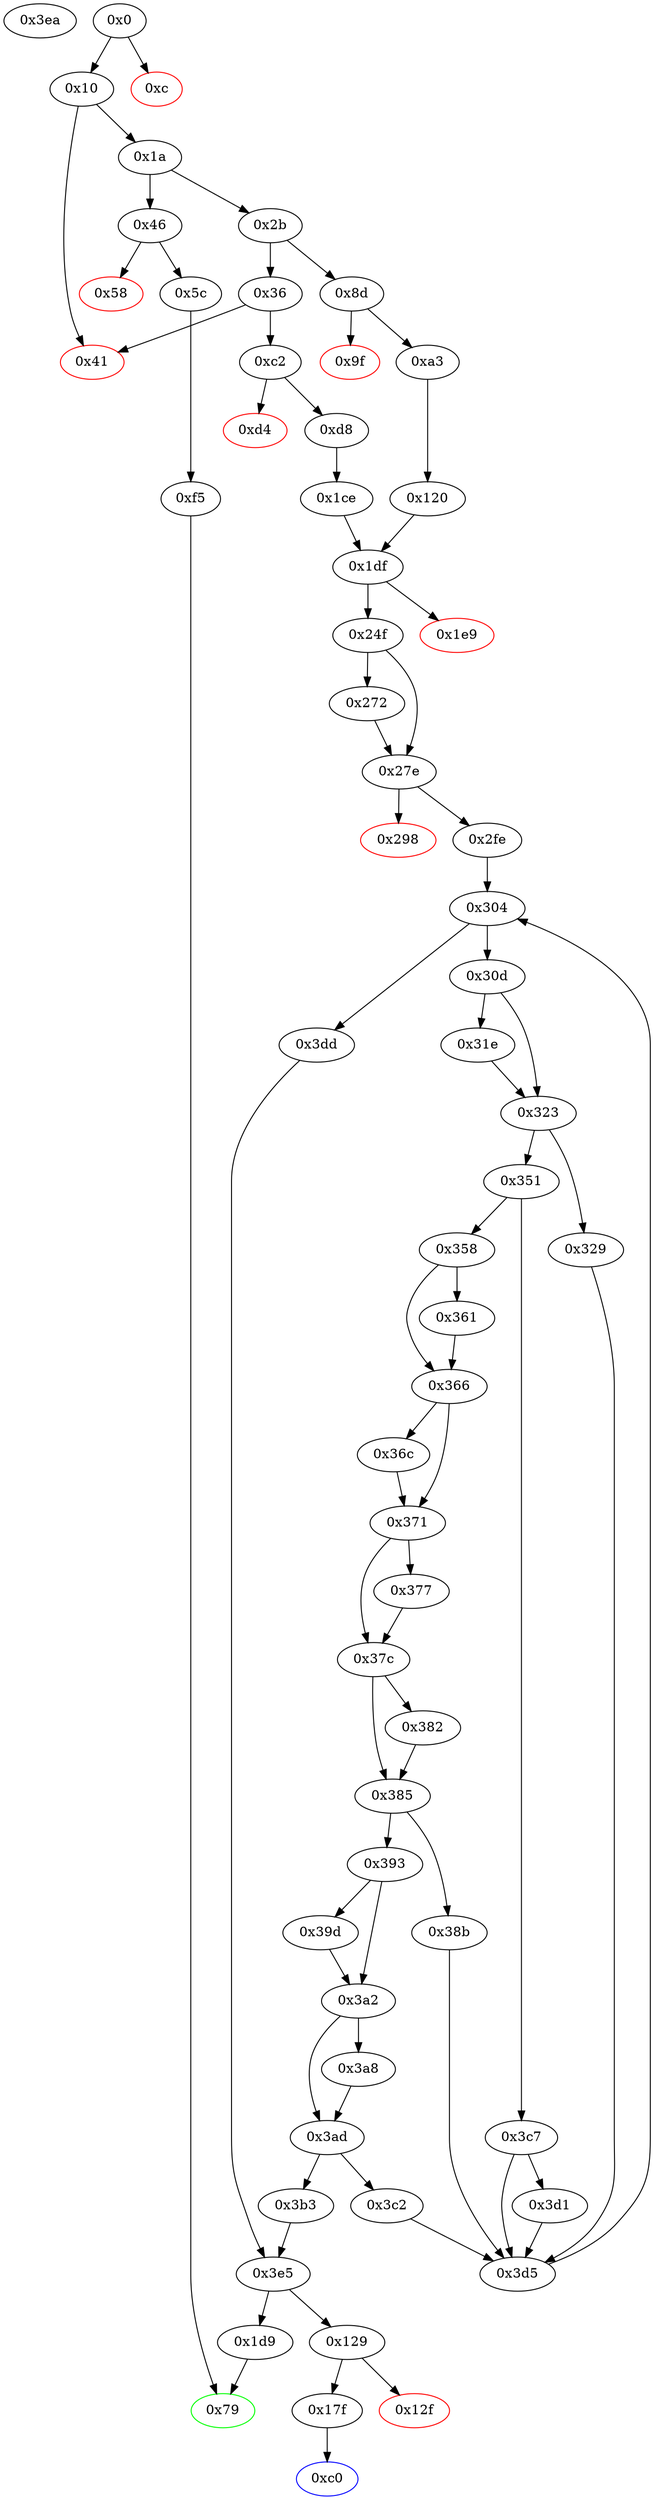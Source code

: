 strict digraph "" {
"0x3ea" [fillcolor=white, id="0x3ea", style=filled, tooltip="Block 0x3ea\n[0x3ea:0x44a]\n---\nPredecessors: []\nSuccessors: []\n---\n0x3ea INVALID\n0x3eb MSTORE8\n0x3ec PUSH22 0x70706c6965642074617267657420697320706f74656e\n0x403 PUSH21 0x69616c6c7920646573747275637469626c652ea265\n0x419 PUSH3 0x7a7a72\n0x41d BALANCE\n0x41e PC\n0x41f SHA3\n0x420 SSTORE\n0x421 DUP3\n0x422 MISSING 0xdb\n0x423 MISSING 0xe5\n0x424 MISSING 0xe3\n0x425 MISSING 0x2e\n0x426 ISZERO\n0x427 MISSING 0xeb\n0x428 PUSH1 0xba\n0x42a MISSING 0xe2\n0x42b MISSING 0xd0\n0x42c EXTCODEHASH\n0x42d MISSING 0xb6\n0x42e PUSH27 0xfba282cdf848f468a28f24b99a8ae1492064736f6c634300050d00\n0x44a ORIGIN\n---\n0x3ea: INVALID \n0x3eb: M8[S0] = S1\n0x3ec: V236 = 0x70706c6965642074617267657420697320706f74656e\n0x403: V237 = 0x69616c6c7920646573747275637469626c652ea265\n0x419: V238 = 0x7a7a72\n0x41d: V239 = BALANCE 0x7a7a72\n0x41e: V240 = PC\n0x41f: V241 = SHA3 V240 V239\n0x420: S[V241] = 0x69616c6c7920646573747275637469626c652ea265\n0x422: MISSING 0xdb\n0x423: MISSING 0xe5\n0x424: MISSING 0xe3\n0x425: MISSING 0x2e\n0x426: V242 = ISZERO S0\n0x427: MISSING 0xeb\n0x428: V243 = 0xba\n0x42a: MISSING 0xe2\n0x42b: MISSING 0xd0\n0x42c: V244 = EXTCODEHASH S0\n0x42d: MISSING 0xb6\n0x42e: V245 = 0xfba282cdf848f468a28f24b99a8ae1492064736f6c634300050d00\n0x44a: V246 = ORIGIN\n---\nEntry stack: []\nStack pops: 0\nStack additions: [S3, 0x70706c6965642074617267657420697320706f74656e, S2, S3, V242, 0xba, V244, V246, 0xfba282cdf848f468a28f24b99a8ae1492064736f6c634300050d00]\nExit stack: []\n\nDef sites:\n"];
"0xf5" [fillcolor=white, id="0xf5", style=filled, tooltip="Block 0xf5\n[0xf5:0x11f]\n---\nPredecessors: [0x5c]\nSuccessors: [0x79]\n---\n0xf5 JUMPDEST\n0xf6 PUSH20 0xffffffffffffffffffffffffffffffffffffffff\n0x10b AND\n0x10c PUSH1 0x0\n0x10e SWAP1\n0x10f DUP2\n0x110 MSTORE\n0x111 PUSH1 0x20\n0x113 DUP2\n0x114 SWAP1\n0x115 MSTORE\n0x116 PUSH1 0x40\n0x118 SWAP1\n0x119 SHA3\n0x11a SLOAD\n0x11b PUSH1 0xff\n0x11d AND\n0x11e SWAP1\n0x11f JUMP\n---\n0xf5: JUMPDEST \n0xf6: V71 = 0xffffffffffffffffffffffffffffffffffffffff\n0x10b: V72 = AND 0xffffffffffffffffffffffffffffffffffffffff V35\n0x10c: V73 = 0x0\n0x110: M[0x0] = V72\n0x111: V74 = 0x20\n0x115: M[0x20] = 0x0\n0x116: V75 = 0x40\n0x119: V76 = SHA3 0x0 0x40\n0x11a: V77 = S[V76]\n0x11b: V78 = 0xff\n0x11d: V79 = AND 0xff V77\n0x11f: JUMP 0x79\n---\nEntry stack: [V13, 0x79, V35]\nStack pops: 2\nStack additions: [V79]\nExit stack: [V13, V79]\n\nDef sites:\nV13: {0x1a.0x1f}\n0x79: {0x46.0x47}\nV35: {0x5c.0x74}\n"];
"0x3d5" [fillcolor=white, id="0x3d5", style=filled, tooltip="Block 0x3d5\n[0x3d5:0x3dc]\n---\nPredecessors: [0x329, 0x38b, 0x3c2, 0x3c7, 0x3d1]\nSuccessors: [0x304]\n---\n0x3d5 JUMPDEST\n0x3d6 PUSH1 0x1\n0x3d8 ADD\n0x3d9 PUSH2 0x304\n0x3dc JUMP\n---\n0x3d5: JUMPDEST \n0x3d6: V233 = 0x1\n0x3d8: V234 = ADD 0x1 S0\n0x3d9: V235 = 0x304\n0x3dc: JUMP 0x304\n---\nEntry stack: [V13, S12, S11, S10, {0x129, 0x1d9}, S8, 0x0, V117, S5, V138, S3, S2, V183, S0]\nStack pops: 1\nStack additions: [V234]\nExit stack: [V13, S12, S11, S10, {0x129, 0x1d9}, S8, 0x0, V117, S5, V138, S3, S2, V183, V234]\n\nDef sites:\nV13: {0x1a.0x1f}\nS12: {0xc2.0xc3, 0x1a.0x1f}\nS11: {0xd8.0xf0, 0x8d.0x8e}\nS10: {0xa3.0xbb, 0x1ce.0x1cf}\n{0x129, 0x1d9}: {0x120.0x121, 0x1ce.0x1d1}\nS8: {0xd8.0xf0, 0xa3.0xbb}\n0x0: {0x1df.0x1e0}\nV117: {0x1df.0x1e3}\nS5: {0x27e_0x24f.0x285, 0x27e_0x272.0x285}\nV138: {0x24f.0x257}\nS3: {0x27e_0x272.0x290, 0x27e_0x24f.0x290}\nS2: {0x3d1.0x3d1, 0x38b.0x38b, 0x2fe_0x24f.0x2ff, 0x2fe_0x272.0x2ff}\nV183: {0x30d.0x311}\nS0: {0x27e_0x24f.0x285, 0x27e_0x272.0x285, 0x329.0x34c, 0x3d5_0x3d1.0x3d8, 0x3d5_0x3c7.0x3d8, 0x3d5_0x38b.0x3d8, 0x3d5_0x3c2.0x3d8, 0x3d5_0x329.0x3d8}\n"];
"0x3d1" [fillcolor=white, id="0x3d1", style=filled, tooltip="Block 0x3d1\n[0x3d1:0x3d4]\n---\nPredecessors: [0x3c7]\nSuccessors: [0x3d5]\n---\n0x3d1 PUSH1 0x1\n0x3d3 SWAP3\n0x3d4 POP\n---\n0x3d1: V232 = 0x1\n---\nEntry stack: [V13, S12, S11, S10, {0x129, 0x1d9}, S8, 0x0, V117, S5, V138, S3, S2, V183, S0]\nStack pops: 3\nStack additions: [0x1, S1, S0]\nExit stack: [V13, S12, S11, S10, {0x129, 0x1d9}, S8, 0x0, V117, S5, V138, S3, 0x1, V183, S0]\n\nDef sites:\nV13: {0x1a.0x1f}\nS12: {0xc2.0xc3, 0x1a.0x1f}\nS11: {0xd8.0xf0, 0x8d.0x8e}\nS10: {0xa3.0xbb, 0x1ce.0x1cf}\n{0x129, 0x1d9}: {0x120.0x121, 0x1ce.0x1d1}\nS8: {0xd8.0xf0, 0xa3.0xbb}\n0x0: {0x1df.0x1e0}\nV117: {0x1df.0x1e3}\nS5: {0x27e_0x24f.0x285, 0x27e_0x272.0x285}\nV138: {0x24f.0x257}\nS3: {0x27e_0x272.0x290, 0x27e_0x24f.0x290}\nS2: {0x2fe_0x24f.0x2ff, 0x3d1.0x3d1, 0x38b.0x38b, 0x2fe_0x272.0x2ff}\nV183: {0x30d.0x311}\nS0: {0x3d5_0x3d1.0x3d8, 0x3d5_0x3c7.0x3d8, 0x3d5_0x38b.0x3d8, 0x3d5_0x3c2.0x3d8, 0x27e_0x24f.0x285, 0x3d5_0x329.0x3d8, 0x27e_0x272.0x285}\n"];
"0xc0" [color=blue, fillcolor=white, id="0xc0", style=filled, tooltip="Block 0xc0\n[0xc0:0xc1]\n---\nPredecessors: [0x17f]\nSuccessors: []\n---\n0xc0 JUMPDEST\n0xc1 STOP\n---\n0xc0: JUMPDEST \n0xc1: STOP \n---\nEntry stack: [V13, S0]\nStack pops: 0\nStack additions: []\nExit stack: [V13, S0]\n\nDef sites:\nV13: {0x1a.0x1f}\nS0: {0xc2.0xc3, 0x1a.0x1f}\n"];
"0x27e" [fillcolor=white, id="0x27e", style=filled, tooltip="Block 0x27e\n[0x27e:0x297]\n---\nPredecessors: [0x24f, 0x272]\nSuccessors: [0x298, 0x2fe]\n---\n0x27e JUMPDEST\n0x27f POP\n0x280 SWAP1\n0x281 POP\n0x282 PUSH1 0x20\n0x284 DUP2\n0x285 ADD\n0x286 SWAP2\n0x287 POP\n0x288 DUP3\n0x289 PUSH1 0x0\n0x28b DUP4\n0x28c DUP8\n0x28d EXTCODECOPY\n0x28e DUP2\n0x28f DUP4\n0x290 ADD\n0x291 DUP3\n0x292 DUP2\n0x293 GT\n0x294 PUSH2 0x2fe\n0x297 JUMPI\n---\n0x27e: JUMPDEST \n0x282: V154 = 0x20\n0x285: V155 = ADD V138 0x20\n0x289: V156 = 0x0\n0x28d: EXTCODECOPY S6 V155 0x0 V117\n0x290: V157 = ADD V117 V155\n0x293: V158 = GT V157 V155\n0x294: V159 = 0x2fe\n0x297: JUMPI 0x2fe V158\n---\nEntry stack: [V13, S10, S9, S8, {0x129, 0x1d9}, S6, 0x0, V117, 0x0, 0x60, V138, S0]\nStack pops: 7\nStack additions: [S6, S5, S4, V155, S1, V157]\nExit stack: [V13, S10, S9, S8, {0x129, 0x1d9}, S6, 0x0, V117, V155, V138, V157]\n\nDef sites:\nV13: {0x1a.0x1f}\nS10: {0xc2.0xc3, 0x1a.0x1f}\nS9: {0xd8.0xf0, 0x8d.0x8e}\nS8: {0xa3.0xbb, 0x1ce.0x1cf}\n{0x129, 0x1d9}: {0x120.0x121, 0x1ce.0x1d1}\nS6: {0xd8.0xf0, 0xa3.0xbb}\n0x0: {0x1df.0x1e0}\nV117: {0x1df.0x1e3}\n0x0: {0x24f.0x250}\n0x60: {0x24f.0x252}\nV138: {0x24f.0x257}\nS0: {0x272.0x27b, 0x1df.0x1e3}\n"];
"0x129" [fillcolor=white, id="0x129", style=filled, tooltip="Block 0x129\n[0x129:0x12e]\n---\nPredecessors: [0x3e5]\nSuccessors: [0x12f, 0x17f]\n---\n0x129 JUMPDEST\n0x12a ISZERO\n0x12b PUSH2 0x17f\n0x12e JUMPI\n---\n0x129: JUMPDEST \n0x12a: V82 = ISZERO {0x0, 0x1}\n0x12b: V83 = 0x17f\n0x12e: JUMPI 0x17f V82\n---\nEntry stack: [V13, S3, S2, S1, {0x0, 0x1}]\nStack pops: 1\nStack additions: []\nExit stack: [V13, S3, S2, S1]\n\nDef sites:\nV13: {0x1a.0x1f}\nS3: {0xc2.0xc3, 0x1a.0x1f}\nS2: {0xd8.0xf0, 0x8d.0x8e}\nS1: {0xa3.0xbb, 0x1ce.0x1cf}\n{0x0, 0x1}: {0x3b3_0x3a8.0x3b3, 0x3b3_0x3a2_0x393.0x3b3, 0x3b3_0x3a2_0x39d.0x3b3, 0x1df.0x1e0}\n"];
"0xd8" [fillcolor=white, id="0xd8", style=filled, tooltip="Block 0xd8\n[0xd8:0xf4]\n---\nPredecessors: [0xc2]\nSuccessors: [0x1ce]\n---\n0xd8 JUMPDEST\n0xd9 POP\n0xda CALLDATALOAD\n0xdb PUSH20 0xffffffffffffffffffffffffffffffffffffffff\n0xf0 AND\n0xf1 PUSH2 0x1ce\n0xf4 JUMP\n---\n0xd8: JUMPDEST \n0xda: V67 = CALLDATALOAD 0x4\n0xdb: V68 = 0xffffffffffffffffffffffffffffffffffffffff\n0xf0: V69 = AND 0xffffffffffffffffffffffffffffffffffffffff V67\n0xf1: V70 = 0x1ce\n0xf4: JUMP 0x1ce\n---\nEntry stack: [V13, 0x79, 0x4, V61]\nStack pops: 2\nStack additions: [V69]\nExit stack: [V13, 0x79, V69]\n\nDef sites:\nV13: {0x1a.0x1f}\n0x79: {0xc2.0xc3}\n0x4: {0xc2.0xc6}\nV61: {0xc2.0xca}\n"];
"0x3dd" [fillcolor=white, id="0x3dd", style=filled, tooltip="Block 0x3dd\n[0x3dd:0x3e4]\n---\nPredecessors: [0x304]\nSuccessors: [0x3e5]\n---\n0x3dd JUMPDEST\n0x3de POP\n0x3df POP\n0x3e0 POP\n0x3e1 POP\n0x3e2 POP\n0x3e3 POP\n0x3e4 POP\n---\n0x3dd: JUMPDEST \n---\nEntry stack: [V13, S12, S11, S10, {0x129, 0x1d9}, S8, 0x0, V117, S5, V138, S3, S2, S1, S0]\nStack pops: 7\nStack additions: []\nExit stack: [V13, S12, S11, S10, {0x129, 0x1d9}, S8, 0x0]\n\nDef sites:\nV13: {0x1a.0x1f}\nS12: {0xc2.0xc3, 0x1a.0x1f}\nS11: {0xd8.0xf0, 0x8d.0x8e}\nS10: {0xa3.0xbb, 0x1ce.0x1cf}\n{0x129, 0x1d9}: {0x120.0x121, 0x1ce.0x1d1}\nS8: {0xd8.0xf0, 0xa3.0xbb}\n0x0: {0x1df.0x1e0}\nV117: {0x1df.0x1e3}\nS5: {0x27e_0x24f.0x285, 0x27e_0x272.0x285}\nV138: {0x24f.0x257}\nS3: {0x27e_0x272.0x290, 0x27e_0x24f.0x290}\nS2: {0x2fe_0x24f.0x2ff, 0x3d1.0x3d1, 0x38b.0x38b, 0x2fe_0x272.0x2ff}\nS1: {0x30d.0x311, 0x2fe_0x272.0x301, 0x2fe_0x24f.0x301}\nS0: {0x3d5_0x329.0x3d8, 0x3d5_0x3d1.0x3d8, 0x3d5_0x3c7.0x3d8, 0x3d5_0x38b.0x3d8, 0x27e_0x24f.0x285, 0x3d5_0x3c2.0x3d8, 0x27e_0x272.0x285}\n"];
"0x10" [fillcolor=white, id="0x10", style=filled, tooltip="Block 0x10\n[0x10:0x19]\n---\nPredecessors: [0x0]\nSuccessors: [0x1a, 0x41]\n---\n0x10 JUMPDEST\n0x11 POP\n0x12 PUSH1 0x4\n0x14 CALLDATASIZE\n0x15 LT\n0x16 PUSH2 0x41\n0x19 JUMPI\n---\n0x10: JUMPDEST \n0x12: V6 = 0x4\n0x14: V7 = CALLDATASIZE\n0x15: V8 = LT V7 0x4\n0x16: V9 = 0x41\n0x19: JUMPI 0x41 V8\n---\nEntry stack: [V2]\nStack pops: 1\nStack additions: []\nExit stack: []\n\nDef sites:\nV2: {0x0.0x5}\n"];
"0x41" [color=red, fillcolor=white, id="0x41", style=filled, tooltip="Block 0x41\n[0x41:0x45]\n---\nPredecessors: [0x10, 0x36]\nSuccessors: []\n---\n0x41 JUMPDEST\n0x42 PUSH1 0x0\n0x44 DUP1\n0x45 REVERT\n---\n0x41: JUMPDEST \n0x42: V23 = 0x0\n0x45: REVERT 0x0 0x0\n---\nEntry stack: [V13]\nStack pops: 0\nStack additions: []\nExit stack: [V13]\n\nDef sites:\nV13: {0x1a.0x1f}\n"];
"0x1df" [fillcolor=white, id="0x1df", style=filled, tooltip="Block 0x1df\n[0x1df:0x1e8]\n---\nPredecessors: [0x120, 0x1ce]\nSuccessors: [0x1e9, 0x24f]\n---\n0x1df JUMPDEST\n0x1e0 PUSH1 0x0\n0x1e2 DUP2\n0x1e3 EXTCODESIZE\n0x1e4 DUP1\n0x1e5 PUSH2 0x24f\n0x1e8 JUMPI\n---\n0x1df: JUMPDEST \n0x1e0: V116 = 0x0\n0x1e3: V117 = EXTCODESIZE S0\n0x1e5: V118 = 0x24f\n0x1e8: JUMPI 0x24f V117\n---\nEntry stack: [V13, S4, S3, S2, {0x129, 0x1d9}, S0]\nStack pops: 1\nStack additions: [S0, 0x0, V117]\nExit stack: [V13, S4, S3, S2, {0x129, 0x1d9}, S0, 0x0, V117]\n\nDef sites:\nV13: {0x1a.0x1f}\nS4: {0xc2.0xc3, 0x1a.0x1f}\nS3: {0xd8.0xf0, 0x8d.0x8e}\nS2: {0xa3.0xbb, 0x1ce.0x1cf}\n{0x129, 0x1d9}: {0x120.0x121, 0x1ce.0x1d1}\nS0: {0xd8.0xf0, 0xa3.0xbb}\n"];
"0x79" [color=green, fillcolor=white, id="0x79", style=filled, tooltip="Block 0x79\n[0x79:0x8c]\n---\nPredecessors: [0xf5, 0x1d9]\nSuccessors: []\n---\n0x79 JUMPDEST\n0x7a PUSH1 0x40\n0x7c DUP1\n0x7d MLOAD\n0x7e SWAP2\n0x7f ISZERO\n0x80 ISZERO\n0x81 DUP3\n0x82 MSTORE\n0x83 MLOAD\n0x84 SWAP1\n0x85 DUP2\n0x86 SWAP1\n0x87 SUB\n0x88 PUSH1 0x20\n0x8a ADD\n0x8b SWAP1\n0x8c RETURN\n---\n0x79: JUMPDEST \n0x7a: V37 = 0x40\n0x7d: V38 = M[0x40]\n0x7f: V39 = ISZERO S0\n0x80: V40 = ISZERO V39\n0x82: M[V38] = V40\n0x83: V41 = M[0x40]\n0x87: V42 = SUB V38 V41\n0x88: V43 = 0x20\n0x8a: V44 = ADD 0x20 V42\n0x8c: RETURN V41 V44\n---\nEntry stack: [V13, S0]\nStack pops: 1\nStack additions: []\nExit stack: [V13]\n\nDef sites:\nV13: {0x1a.0x1f}\nS0: {0x3b3_0x3a8.0x3b3, 0x3b3_0x3a2_0x393.0x3b3, 0xf5.0x11d, 0x1df.0x1e0, 0x3b3_0x3a2_0x39d.0x3b3}\n"];
"0xc" [color=red, fillcolor=white, id="0xc", style=filled, tooltip="Block 0xc\n[0xc:0xf]\n---\nPredecessors: [0x0]\nSuccessors: []\n---\n0xc PUSH1 0x0\n0xe DUP1\n0xf REVERT\n---\n0xc: V5 = 0x0\n0xf: REVERT 0x0 0x0\n---\nEntry stack: [V2]\nStack pops: 0\nStack additions: []\nExit stack: [V2]\n\nDef sites:\nV2: {0x0.0x5}\n"];
"0x3c7" [fillcolor=white, id="0x3c7", style=filled, tooltip="Block 0x3c7\n[0x3c7:0x3d0]\n---\nPredecessors: [0x351]\nSuccessors: [0x3d1, 0x3d5]\n---\n0x3c7 JUMPDEST\n0x3c8 DUP2\n0x3c9 PUSH1 0x5b\n0x3cb EQ\n0x3cc ISZERO\n0x3cd PUSH2 0x3d5\n0x3d0 JUMPI\n---\n0x3c7: JUMPDEST \n0x3c9: V228 = 0x5b\n0x3cb: V229 = EQ 0x5b V183\n0x3cc: V230 = ISZERO V229\n0x3cd: V231 = 0x3d5\n0x3d0: JUMPI 0x3d5 V230\n---\nEntry stack: [V13, S12, S11, S10, {0x129, 0x1d9}, S8, 0x0, V117, S5, V138, S3, S2, V183, S0]\nStack pops: 2\nStack additions: [S1, S0]\nExit stack: [V13, S12, S11, S10, {0x129, 0x1d9}, S8, 0x0, V117, S5, V138, S3, S2, V183, S0]\n\nDef sites:\nV13: {0x1a.0x1f}\nS12: {0xc2.0xc3, 0x1a.0x1f}\nS11: {0xd8.0xf0, 0x8d.0x8e}\nS10: {0xa3.0xbb, 0x1ce.0x1cf}\n{0x129, 0x1d9}: {0x120.0x121, 0x1ce.0x1d1}\nS8: {0xd8.0xf0, 0xa3.0xbb}\n0x0: {0x1df.0x1e0}\nV117: {0x1df.0x1e3}\nS5: {0x27e_0x24f.0x285, 0x27e_0x272.0x285}\nV138: {0x24f.0x257}\nS3: {0x27e_0x272.0x290, 0x27e_0x24f.0x290}\nS2: {0x2fe_0x24f.0x2ff, 0x3d1.0x3d1, 0x38b.0x38b, 0x2fe_0x272.0x2ff}\nV183: {0x30d.0x311}\nS0: {0x3d5_0x3d1.0x3d8, 0x3d5_0x3c7.0x3d8, 0x3d5_0x38b.0x3d8, 0x3d5_0x3c2.0x3d8, 0x27e_0x24f.0x285, 0x3d5_0x329.0x3d8, 0x27e_0x272.0x285}\n"];
"0x2fe" [fillcolor=white, id="0x2fe", style=filled, tooltip="Block 0x2fe\n[0x2fe:0x303]\n---\nPredecessors: [0x27e]\nSuccessors: [0x304]\n---\n0x2fe JUMPDEST\n0x2ff PUSH1 0x1\n0x301 PUSH1 0x0\n0x303 DUP5\n---\n0x2fe: JUMPDEST \n0x2ff: V176 = 0x1\n0x301: V177 = 0x0\n---\nEntry stack: [V13, S9, S8, S7, {0x129, 0x1d9}, S5, 0x0, V117, V155, V138, V157]\nStack pops: 3\nStack additions: [S2, S1, S0, 0x1, 0x0, S2]\nExit stack: [V13, S9, S8, S7, {0x129, 0x1d9}, S5, 0x0, V117, V155, V138, V157, 0x1, 0x0, V155]\n\nDef sites:\nV13: {0x1a.0x1f}\nS9: {0xc2.0xc3, 0x1a.0x1f}\nS8: {0xd8.0xf0, 0x8d.0x8e}\nS7: {0xa3.0xbb, 0x1ce.0x1cf}\n{0x129, 0x1d9}: {0x120.0x121, 0x1ce.0x1d1}\nS5: {0xd8.0xf0, 0xa3.0xbb}\n0x0: {0x1df.0x1e0}\nV117: {0x1df.0x1e3}\nV155: {0x27e.0x285}\nV138: {0x24f.0x257}\nV157: {0x27e.0x290}\n"];
"0x8d" [fillcolor=white, id="0x8d", style=filled, tooltip="Block 0x8d\n[0x8d:0x9e]\n---\nPredecessors: [0x2b]\nSuccessors: [0x9f, 0xa3]\n---\n0x8d JUMPDEST\n0x8e PUSH2 0xc0\n0x91 PUSH1 0x4\n0x93 DUP1\n0x94 CALLDATASIZE\n0x95 SUB\n0x96 PUSH1 0x20\n0x98 DUP2\n0x99 LT\n0x9a ISZERO\n0x9b PUSH2 0xa3\n0x9e JUMPI\n---\n0x8d: JUMPDEST \n0x8e: V45 = 0xc0\n0x91: V46 = 0x4\n0x94: V47 = CALLDATASIZE\n0x95: V48 = SUB V47 0x4\n0x96: V49 = 0x20\n0x99: V50 = LT V48 0x20\n0x9a: V51 = ISZERO V50\n0x9b: V52 = 0xa3\n0x9e: JUMPI 0xa3 V51\n---\nEntry stack: [V13]\nStack pops: 0\nStack additions: [0xc0, 0x4, V48]\nExit stack: [V13, 0xc0, 0x4, V48]\n\nDef sites:\nV13: {0x1a.0x1f}\n"];
"0x377" [fillcolor=white, id="0x377", style=filled, tooltip="Block 0x377\n[0x377:0x37b]\n---\nPredecessors: [0x371]\nSuccessors: [0x37c]\n---\n0x377 POP\n0x378 DUP2\n0x379 PUSH1 0x56\n0x37b EQ\n---\n0x379: V207 = 0x56\n0x37b: V208 = EQ 0x56 V183\n---\nEntry stack: [V13, S13, S12, S11, {0x129, 0x1d9}, S9, 0x0, V117, S6, V138, S4, S3, V183, S1, S0]\nStack pops: 3\nStack additions: [S2, S1, V208]\nExit stack: [V13, S13, S12, S11, {0x129, 0x1d9}, S9, 0x0, V117, S6, V138, S4, S3, V183, S1, V208]\n\nDef sites:\nV13: {0x1a.0x1f}\nS13: {0xc2.0xc3, 0x1a.0x1f}\nS12: {0xd8.0xf0, 0x8d.0x8e}\nS11: {0xa3.0xbb, 0x1ce.0x1cf}\n{0x129, 0x1d9}: {0x120.0x121, 0x1ce.0x1d1}\nS9: {0xd8.0xf0, 0xa3.0xbb}\n0x0: {0x1df.0x1e0}\nV117: {0x1df.0x1e3}\nS6: {0x27e_0x24f.0x285, 0x27e_0x272.0x285}\nV138: {0x24f.0x257}\nS4: {0x27e_0x272.0x290, 0x27e_0x24f.0x290}\nS3: {0x2fe_0x24f.0x2ff, 0x3d1.0x3d1, 0x38b.0x38b, 0x2fe_0x272.0x2ff}\nV183: {0x30d.0x311}\nS1: {0x3d5_0x38b.0x3d8, 0x3d5_0x3c2.0x3d8, 0x3d5_0x329.0x3d8, 0x3d5_0x3d1.0x3d8, 0x27e_0x24f.0x285, 0x3d5_0x3c7.0x3d8, 0x27e_0x272.0x285}\nS0: {0x361.0x365, 0x358.0x35b, 0x36c.0x370}\n"];
"0x361" [fillcolor=white, id="0x361", style=filled, tooltip="Block 0x361\n[0x361:0x365]\n---\nPredecessors: [0x358]\nSuccessors: [0x366]\n---\n0x361 POP\n0x362 DUP2\n0x363 PUSH1 0xf3\n0x365 EQ\n---\n0x363: V201 = 0xf3\n0x365: V202 = EQ 0xf3 V183\n---\nEntry stack: [V13, S13, S12, S11, {0x129, 0x1d9}, S9, 0x0, V117, S6, V138, S4, S3, V183, S1, V199]\nStack pops: 3\nStack additions: [S2, S1, V202]\nExit stack: [V13, S13, S12, S11, {0x129, 0x1d9}, S9, 0x0, V117, S6, V138, S4, S3, V183, S1, V202]\n\nDef sites:\nV13: {0x1a.0x1f}\nS13: {0xc2.0xc3, 0x1a.0x1f}\nS12: {0xd8.0xf0, 0x8d.0x8e}\nS11: {0xa3.0xbb, 0x1ce.0x1cf}\n{0x129, 0x1d9}: {0x120.0x121, 0x1ce.0x1d1}\nS9: {0xd8.0xf0, 0xa3.0xbb}\n0x0: {0x1df.0x1e0}\nV117: {0x1df.0x1e3}\nS6: {0x27e_0x24f.0x285, 0x27e_0x272.0x285}\nV138: {0x24f.0x257}\nS4: {0x27e_0x272.0x290, 0x27e_0x24f.0x290}\nS3: {0x2fe_0x24f.0x2ff, 0x3d1.0x3d1, 0x38b.0x38b, 0x2fe_0x272.0x2ff}\nV183: {0x30d.0x311}\nS1: {0x3d5_0x3d1.0x3d8, 0x3d5_0x3c7.0x3d8, 0x3d5_0x38b.0x3d8, 0x3d5_0x3c2.0x3d8, 0x27e_0x24f.0x285, 0x3d5_0x329.0x3d8, 0x27e_0x272.0x285}\nV199: {0x358.0x35b}\n"];
"0x30d" [fillcolor=white, id="0x30d", style=filled, tooltip="Block 0x30d\n[0x30d:0x31d]\n---\nPredecessors: [0x304]\nSuccessors: [0x31e, 0x323]\n---\n0x30d DUP1\n0x30e MLOAD\n0x30f PUSH1 0xf8\n0x311 SHR\n0x312 SWAP2\n0x313 POP\n0x314 PUSH1 0x5f\n0x316 DUP3\n0x317 GT\n0x318 DUP1\n0x319 ISZERO\n0x31a PUSH2 0x323\n0x31d JUMPI\n---\n0x30e: V181 = M[S0]\n0x30f: V182 = 0xf8\n0x311: V183 = SHR 0xf8 V181\n0x314: V184 = 0x5f\n0x317: V185 = GT V183 0x5f\n0x319: V186 = ISZERO V185\n0x31a: V187 = 0x323\n0x31d: JUMPI 0x323 V186\n---\nEntry stack: [V13, S12, S11, S10, {0x129, 0x1d9}, S8, 0x0, V117, S5, V138, S3, S2, S1, S0]\nStack pops: 2\nStack additions: [V183, S0, V185]\nExit stack: [V13, S12, S11, S10, {0x129, 0x1d9}, S8, 0x0, V117, S5, V138, S3, S2, V183, S0, V185]\n\nDef sites:\nV13: {0x1a.0x1f}\nS12: {0xc2.0xc3, 0x1a.0x1f}\nS11: {0xd8.0xf0, 0x8d.0x8e}\nS10: {0xa3.0xbb, 0x1ce.0x1cf}\n{0x129, 0x1d9}: {0x120.0x121, 0x1ce.0x1d1}\nS8: {0xd8.0xf0, 0xa3.0xbb}\n0x0: {0x1df.0x1e0}\nV117: {0x1df.0x1e3}\nS5: {0x27e_0x24f.0x285, 0x27e_0x272.0x285}\nV138: {0x24f.0x257}\nS3: {0x27e_0x272.0x290, 0x27e_0x24f.0x290}\nS2: {0x2fe_0x24f.0x2ff, 0x3d1.0x3d1, 0x38b.0x38b, 0x2fe_0x272.0x2ff}\nS1: {0x30d.0x311, 0x2fe_0x272.0x301, 0x2fe_0x24f.0x301}\nS0: {0x3d5_0x329.0x3d8, 0x3d5_0x3d1.0x3d8, 0x3d5_0x3c7.0x3d8, 0x3d5_0x38b.0x3d8, 0x27e_0x24f.0x285, 0x3d5_0x3c2.0x3d8, 0x27e_0x272.0x285}\n"];
"0x3a2" [fillcolor=white, id="0x3a2", style=filled, tooltip="Block 0x3a2\n[0x3a2:0x3a7]\n---\nPredecessors: [0x393, 0x39d]\nSuccessors: [0x3a8, 0x3ad]\n---\n0x3a2 JUMPDEST\n0x3a3 DUP1\n0x3a4 PUSH2 0x3ad\n0x3a7 JUMPI\n---\n0x3a2: JUMPDEST \n0x3a4: V220 = 0x3ad\n0x3a7: JUMPI 0x3ad S0\n---\nEntry stack: [V13, S13, S12, S11, {0x129, 0x1d9}, S9, 0x0, V117, S6, V138, S4, S3, V183, S1, S0]\nStack pops: 1\nStack additions: [S0]\nExit stack: [V13, S13, S12, S11, {0x129, 0x1d9}, S9, 0x0, V117, S6, V138, S4, S3, V183, S1, S0]\n\nDef sites:\nV13: {0x1a.0x1f}\nS13: {0xc2.0xc3, 0x1a.0x1f}\nS12: {0xd8.0xf0, 0x8d.0x8e}\nS11: {0xa3.0xbb, 0x1ce.0x1cf}\n{0x129, 0x1d9}: {0x120.0x121, 0x1ce.0x1d1}\nS9: {0xd8.0xf0, 0xa3.0xbb}\n0x0: {0x1df.0x1e0}\nV117: {0x1df.0x1e3}\nS6: {0x27e_0x24f.0x285, 0x27e_0x272.0x285}\nV138: {0x24f.0x257}\nS4: {0x27e_0x272.0x290, 0x27e_0x24f.0x290}\nS3: {0x2fe_0x24f.0x2ff, 0x3d1.0x3d1, 0x38b.0x38b, 0x2fe_0x272.0x2ff}\nV183: {0x30d.0x311}\nS1: {0x3d5_0x3d1.0x3d8, 0x3d5_0x3c7.0x3d8, 0x3d5_0x38b.0x3d8, 0x3d5_0x3c2.0x3d8, 0x27e_0x24f.0x285, 0x3d5_0x329.0x3d8, 0x27e_0x272.0x285}\nS0: {0x393.0x397, 0x39d.0x3a1}\n"];
"0x371" [fillcolor=white, id="0x371", style=filled, tooltip="Block 0x371\n[0x371:0x376]\n---\nPredecessors: [0x366, 0x36c]\nSuccessors: [0x377, 0x37c]\n---\n0x371 JUMPDEST\n0x372 DUP1\n0x373 PUSH2 0x37c\n0x376 JUMPI\n---\n0x371: JUMPDEST \n0x373: V206 = 0x37c\n0x376: JUMPI 0x37c S0\n---\nEntry stack: [V13, S13, S12, S11, {0x129, 0x1d9}, S9, 0x0, V117, S6, V138, S4, S3, V183, S1, S0]\nStack pops: 1\nStack additions: [S0]\nExit stack: [V13, S13, S12, S11, {0x129, 0x1d9}, S9, 0x0, V117, S6, V138, S4, S3, V183, S1, S0]\n\nDef sites:\nV13: {0x1a.0x1f}\nS13: {0xc2.0xc3, 0x1a.0x1f}\nS12: {0xd8.0xf0, 0x8d.0x8e}\nS11: {0xa3.0xbb, 0x1ce.0x1cf}\n{0x129, 0x1d9}: {0x120.0x121, 0x1ce.0x1d1}\nS9: {0xd8.0xf0, 0xa3.0xbb}\n0x0: {0x1df.0x1e0}\nV117: {0x1df.0x1e3}\nS6: {0x27e_0x24f.0x285, 0x27e_0x272.0x285}\nV138: {0x24f.0x257}\nS4: {0x27e_0x272.0x290, 0x27e_0x24f.0x290}\nS3: {0x2fe_0x24f.0x2ff, 0x3d1.0x3d1, 0x38b.0x38b, 0x2fe_0x272.0x2ff}\nV183: {0x30d.0x311}\nS1: {0x3d5_0x38b.0x3d8, 0x3d5_0x3c2.0x3d8, 0x3d5_0x329.0x3d8, 0x3d5_0x3d1.0x3d8, 0x27e_0x24f.0x285, 0x3d5_0x3c7.0x3d8, 0x27e_0x272.0x285}\nS0: {0x361.0x365, 0x358.0x35b, 0x36c.0x370}\n"];
"0xd4" [color=red, fillcolor=white, id="0xd4", style=filled, tooltip="Block 0xd4\n[0xd4:0xd7]\n---\nPredecessors: [0xc2]\nSuccessors: []\n---\n0xd4 PUSH1 0x0\n0xd6 DUP1\n0xd7 REVERT\n---\n0xd4: V66 = 0x0\n0xd7: REVERT 0x0 0x0\n---\nEntry stack: [V13, 0x79, 0x4, V61]\nStack pops: 0\nStack additions: []\nExit stack: [V13, 0x79, 0x4, V61]\n\nDef sites:\nV13: {0x1a.0x1f}\n0x79: {0xc2.0xc3}\n0x4: {0xc2.0xc6}\nV61: {0xc2.0xca}\n"];
"0x1ce" [fillcolor=white, id="0x1ce", style=filled, tooltip="Block 0x1ce\n[0x1ce:0x1d8]\n---\nPredecessors: [0xd8]\nSuccessors: [0x1df]\n---\n0x1ce JUMPDEST\n0x1cf PUSH1 0x0\n0x1d1 PUSH2 0x1d9\n0x1d4 DUP3\n0x1d5 PUSH2 0x1df\n0x1d8 JUMP\n---\n0x1ce: JUMPDEST \n0x1cf: V113 = 0x0\n0x1d1: V114 = 0x1d9\n0x1d5: V115 = 0x1df\n0x1d8: JUMP 0x1df\n---\nEntry stack: [V13, 0x79, V69]\nStack pops: 1\nStack additions: [S0, 0x0, 0x1d9, S0]\nExit stack: [V13, 0x79, V69, 0x0, 0x1d9, V69]\n\nDef sites:\nV13: {0x1a.0x1f}\n0x79: {0xc2.0xc3}\nV69: {0xd8.0xf0}\n"];
"0xc2" [fillcolor=white, id="0xc2", style=filled, tooltip="Block 0xc2\n[0xc2:0xd3]\n---\nPredecessors: [0x36]\nSuccessors: [0xd4, 0xd8]\n---\n0xc2 JUMPDEST\n0xc3 PUSH2 0x79\n0xc6 PUSH1 0x4\n0xc8 DUP1\n0xc9 CALLDATASIZE\n0xca SUB\n0xcb PUSH1 0x20\n0xcd DUP2\n0xce LT\n0xcf ISZERO\n0xd0 PUSH2 0xd8\n0xd3 JUMPI\n---\n0xc2: JUMPDEST \n0xc3: V58 = 0x79\n0xc6: V59 = 0x4\n0xc9: V60 = CALLDATASIZE\n0xca: V61 = SUB V60 0x4\n0xcb: V62 = 0x20\n0xce: V63 = LT V61 0x20\n0xcf: V64 = ISZERO V63\n0xd0: V65 = 0xd8\n0xd3: JUMPI 0xd8 V64\n---\nEntry stack: [V13]\nStack pops: 0\nStack additions: [0x79, 0x4, V61]\nExit stack: [V13, 0x79, 0x4, V61]\n\nDef sites:\nV13: {0x1a.0x1f}\n"];
"0x3c2" [fillcolor=white, id="0x3c2", style=filled, tooltip="Block 0x3c2\n[0x3c2:0x3c6]\n---\nPredecessors: [0x3ad]\nSuccessors: [0x3d5]\n---\n0x3c2 JUMPDEST\n0x3c3 PUSH2 0x3d5\n0x3c6 JUMP\n---\n0x3c2: JUMPDEST \n0x3c3: V227 = 0x3d5\n0x3c6: JUMP 0x3d5\n---\nEntry stack: [V13, S12, S11, S10, {0x129, 0x1d9}, S8, 0x0, V117, V155, V138, V157, S2, V183, S0]\nStack pops: 0\nStack additions: []\nExit stack: [V13, S12, S11, S10, {0x129, 0x1d9}, S8, 0x0, V117, V155, V138, V157, S2, V183, S0]\n\nDef sites:\nV13: {0x1a.0x1f}\nS12: {0xc2.0xc3, 0x1a.0x1f}\nS11: {0xd8.0xf0, 0x8d.0x8e}\nS10: {0xa3.0xbb, 0x1ce.0x1cf}\n{0x129, 0x1d9}: {0x120.0x121, 0x1ce.0x1d1}\nS8: {0xd8.0xf0, 0xa3.0xbb}\n0x0: {0x1df.0x1e0}\nV117: {0x1df.0x1e3}\nV155: {0x27e_0x24f.0x285}\nV138: {0x24f.0x257}\nV157: {0x27e_0x24f.0x290}\nS2: {0x3d1.0x3d1, 0x38b.0x38b, 0x2fe_0x24f.0x2ff}\nV183: {0x30d.0x311}\nS0: {0x3d5_0x3c2.0x3d8, 0x3d5_0x3c7.0x3d8, 0x3d5_0x329.0x3d8, 0x3d5_0x38b.0x3d8, 0x27e_0x24f.0x285, 0x3d5_0x3d1.0x3d8}\n"];
"0x36c" [fillcolor=white, id="0x36c", style=filled, tooltip="Block 0x36c\n[0x36c:0x370]\n---\nPredecessors: [0x366]\nSuccessors: [0x371]\n---\n0x36c POP\n0x36d DUP2\n0x36e PUSH1 0xfd\n0x370 EQ\n---\n0x36e: V204 = 0xfd\n0x370: V205 = EQ 0xfd V183\n---\nEntry stack: [V13, S13, S12, S11, {0x129, 0x1d9}, S9, 0x0, V117, S6, V138, S4, S3, V183, S1, S0]\nStack pops: 3\nStack additions: [S2, S1, V205]\nExit stack: [V13, S13, S12, S11, {0x129, 0x1d9}, S9, 0x0, V117, S6, V138, S4, S3, V183, S1, V205]\n\nDef sites:\nV13: {0x1a.0x1f}\nS13: {0xc2.0xc3, 0x1a.0x1f}\nS12: {0xd8.0xf0, 0x8d.0x8e}\nS11: {0xa3.0xbb, 0x1ce.0x1cf}\n{0x129, 0x1d9}: {0x120.0x121, 0x1ce.0x1d1}\nS9: {0xd8.0xf0, 0xa3.0xbb}\n0x0: {0x1df.0x1e0}\nV117: {0x1df.0x1e3}\nS6: {0x27e_0x24f.0x285, 0x27e_0x272.0x285}\nV138: {0x24f.0x257}\nS4: {0x27e_0x272.0x290, 0x27e_0x24f.0x290}\nS3: {0x2fe_0x24f.0x2ff, 0x3d1.0x3d1, 0x38b.0x38b, 0x2fe_0x272.0x2ff}\nV183: {0x30d.0x311}\nS1: {0x3d5_0x3c7.0x3d8, 0x3d5_0x38b.0x3d8, 0x3d5_0x3c2.0x3d8, 0x3d5_0x329.0x3d8, 0x27e_0x24f.0x285, 0x3d5_0x3d1.0x3d8, 0x27e_0x272.0x285}\nS0: {0x361.0x365, 0x358.0x35b}\n"];
"0x38b" [fillcolor=white, id="0x38b", style=filled, tooltip="Block 0x38b\n[0x38b:0x392]\n---\nPredecessors: [0x385]\nSuccessors: [0x3d5]\n---\n0x38b PUSH1 0x0\n0x38d SWAP3\n0x38e POP\n0x38f PUSH2 0x3d5\n0x392 JUMP\n---\n0x38b: V213 = 0x0\n0x38f: V214 = 0x3d5\n0x392: JUMP 0x3d5\n---\nEntry stack: [V13, S12, S11, S10, {0x129, 0x1d9}, S8, 0x0, V117, S5, V138, S3, S2, V183, S0]\nStack pops: 3\nStack additions: [0x0, S1, S0]\nExit stack: [V13, S12, S11, S10, {0x129, 0x1d9}, S8, 0x0, V117, S5, V138, S3, 0x0, V183, S0]\n\nDef sites:\nV13: {0x1a.0x1f}\nS12: {0xc2.0xc3, 0x1a.0x1f}\nS11: {0xd8.0xf0, 0x8d.0x8e}\nS10: {0xa3.0xbb, 0x1ce.0x1cf}\n{0x129, 0x1d9}: {0x120.0x121, 0x1ce.0x1d1}\nS8: {0xd8.0xf0, 0xa3.0xbb}\n0x0: {0x1df.0x1e0}\nV117: {0x1df.0x1e3}\nS5: {0x27e_0x24f.0x285, 0x27e_0x272.0x285}\nV138: {0x24f.0x257}\nS3: {0x27e_0x272.0x290, 0x27e_0x24f.0x290}\nS2: {0x2fe_0x24f.0x2ff, 0x3d1.0x3d1, 0x38b.0x38b, 0x2fe_0x272.0x2ff}\nV183: {0x30d.0x311}\nS0: {0x3d5_0x329.0x3d8, 0x3d5_0x3d1.0x3d8, 0x3d5_0x3c7.0x3d8, 0x3d5_0x38b.0x3d8, 0x27e_0x24f.0x285, 0x3d5_0x3c2.0x3d8, 0x27e_0x272.0x285}\n"];
"0x2b" [fillcolor=white, id="0x2b", style=filled, tooltip="Block 0x2b\n[0x2b:0x35]\n---\nPredecessors: [0x1a]\nSuccessors: [0x36, 0x8d]\n---\n0x2b DUP1\n0x2c PUSH4 0x32151432\n0x31 EQ\n0x32 PUSH2 0x8d\n0x35 JUMPI\n---\n0x2c: V17 = 0x32151432\n0x31: V18 = EQ 0x32151432 V13\n0x32: V19 = 0x8d\n0x35: JUMPI 0x8d V18\n---\nEntry stack: [V13]\nStack pops: 1\nStack additions: [S0]\nExit stack: [V13]\n\nDef sites:\nV13: {0x1a.0x1f}\n"];
"0x304" [fillcolor=white, id="0x304", style=filled, tooltip="Block 0x304\n[0x304:0x30c]\n---\nPredecessors: [0x2fe, 0x3d5]\nSuccessors: [0x30d, 0x3dd]\n---\n0x304 JUMPDEST\n0x305 DUP4\n0x306 DUP2\n0x307 LT\n0x308 ISZERO\n0x309 PUSH2 0x3dd\n0x30c JUMPI\n---\n0x304: JUMPDEST \n0x307: V178 = LT S0 S3\n0x308: V179 = ISZERO V178\n0x309: V180 = 0x3dd\n0x30c: JUMPI 0x3dd V179\n---\nEntry stack: [V13, S12, S11, S10, {0x129, 0x1d9}, S8, 0x0, V117, S5, V138, S3, S2, S1, S0]\nStack pops: 4\nStack additions: [S3, S2, S1, S0]\nExit stack: [V13, S12, S11, S10, {0x129, 0x1d9}, S8, 0x0, V117, S5, V138, S3, S2, S1, S0]\n\nDef sites:\nV13: {0x1a.0x1f}\nS12: {0xc2.0xc3, 0x1a.0x1f}\nS11: {0xd8.0xf0, 0x8d.0x8e}\nS10: {0xa3.0xbb, 0x1ce.0x1cf}\n{0x129, 0x1d9}: {0x120.0x121, 0x1ce.0x1d1}\nS8: {0xd8.0xf0, 0xa3.0xbb}\n0x0: {0x1df.0x1e0}\nV117: {0x1df.0x1e3}\nS5: {0x27e_0x24f.0x285, 0x27e_0x272.0x285}\nV138: {0x24f.0x257}\nS3: {0x27e_0x272.0x290, 0x27e_0x24f.0x290}\nS2: {0x3d1.0x3d1, 0x38b.0x38b, 0x2fe_0x24f.0x2ff, 0x2fe.0x2ff, 0x2fe_0x272.0x2ff}\nS1: {0x2fe.0x301, 0x30d.0x311}\nS0: {0x27e_0x24f.0x285, 0x3d5.0x3d8, 0x27e_0x272.0x285}\n"];
"0x120" [fillcolor=white, id="0x120", style=filled, tooltip="Block 0x120\n[0x120:0x128]\n---\nPredecessors: [0xa3]\nSuccessors: [0x1df]\n---\n0x120 JUMPDEST\n0x121 PUSH2 0x129\n0x124 DUP2\n0x125 PUSH2 0x1df\n0x128 JUMP\n---\n0x120: JUMPDEST \n0x121: V80 = 0x129\n0x125: V81 = 0x1df\n0x128: JUMP 0x1df\n---\nEntry stack: [V13, 0xc0, V56]\nStack pops: 1\nStack additions: [S0, 0x129, S0]\nExit stack: [V13, 0xc0, V56, 0x129, V56]\n\nDef sites:\nV13: {0x1a.0x1f}\n0xc0: {0x8d.0x8e}\nV56: {0xa3.0xbb}\n"];
"0x382" [fillcolor=white, id="0x382", style=filled, tooltip="Block 0x382\n[0x382:0x384]\n---\nPredecessors: [0x37c]\nSuccessors: [0x385]\n---\n0x382 POP\n0x383 DUP2\n0x384 ISZERO\n---\n0x384: V210 = ISZERO V183\n---\nEntry stack: [V13, S13, S12, S11, {0x129, 0x1d9}, S9, 0x0, V117, S6, V138, S4, S3, V183, S1, S0]\nStack pops: 3\nStack additions: [S2, S1, V210]\nExit stack: [V13, S13, S12, S11, {0x129, 0x1d9}, S9, 0x0, V117, S6, V138, S4, S3, V183, S1, V210]\n\nDef sites:\nV13: {0x1a.0x1f}\nS13: {0xc2.0xc3, 0x1a.0x1f}\nS12: {0xd8.0xf0, 0x8d.0x8e}\nS11: {0xa3.0xbb, 0x1ce.0x1cf}\n{0x129, 0x1d9}: {0x120.0x121, 0x1ce.0x1d1}\nS9: {0xd8.0xf0, 0xa3.0xbb}\n0x0: {0x1df.0x1e0}\nV117: {0x1df.0x1e3}\nS6: {0x27e_0x24f.0x285, 0x27e_0x272.0x285}\nV138: {0x24f.0x257}\nS4: {0x27e_0x272.0x290, 0x27e_0x24f.0x290}\nS3: {0x2fe_0x24f.0x2ff, 0x3d1.0x3d1, 0x38b.0x38b, 0x2fe_0x272.0x2ff}\nV183: {0x30d.0x311}\nS1: {0x3d5_0x3c2.0x3d8, 0x3d5_0x329.0x3d8, 0x3d5_0x3d1.0x3d8, 0x3d5_0x3c7.0x3d8, 0x27e_0x24f.0x285, 0x3d5_0x38b.0x3d8, 0x27e_0x272.0x285}\nS0: {0x361.0x365, 0x358.0x35b, 0x36c.0x370, 0x377.0x37b}\n"];
"0x12f" [color=red, fillcolor=white, id="0x12f", style=filled, tooltip="Block 0x12f\n[0x12f:0x17e]\n---\nPredecessors: [0x129]\nSuccessors: []\n---\n0x12f PUSH1 0x40\n0x131 MLOAD\n0x132 PUSH32 0x8c379a000000000000000000000000000000000000000000000000000000000\n0x153 DUP2\n0x154 MSTORE\n0x155 PUSH1 0x4\n0x157 ADD\n0x158 DUP1\n0x159 DUP1\n0x15a PUSH1 0x20\n0x15c ADD\n0x15d DUP3\n0x15e DUP2\n0x15f SUB\n0x160 DUP3\n0x161 MSTORE\n0x162 PUSH1 0x2c\n0x164 DUP2\n0x165 MSTORE\n0x166 PUSH1 0x20\n0x168 ADD\n0x169 DUP1\n0x16a PUSH2 0x3eb\n0x16d PUSH1 0x2c\n0x16f SWAP2\n0x170 CODECOPY\n0x171 PUSH1 0x40\n0x173 ADD\n0x174 SWAP2\n0x175 POP\n0x176 POP\n0x177 PUSH1 0x40\n0x179 MLOAD\n0x17a DUP1\n0x17b SWAP2\n0x17c SUB\n0x17d SWAP1\n0x17e REVERT\n---\n0x12f: V84 = 0x40\n0x131: V85 = M[0x40]\n0x132: V86 = 0x8c379a000000000000000000000000000000000000000000000000000000000\n0x154: M[V85] = 0x8c379a000000000000000000000000000000000000000000000000000000000\n0x155: V87 = 0x4\n0x157: V88 = ADD 0x4 V85\n0x15a: V89 = 0x20\n0x15c: V90 = ADD 0x20 V88\n0x15f: V91 = SUB V90 V88\n0x161: M[V88] = V91\n0x162: V92 = 0x2c\n0x165: M[V90] = 0x2c\n0x166: V93 = 0x20\n0x168: V94 = ADD 0x20 V90\n0x16a: V95 = 0x3eb\n0x16d: V96 = 0x2c\n0x170: CODECOPY V94 0x3eb 0x2c\n0x171: V97 = 0x40\n0x173: V98 = ADD 0x40 V94\n0x177: V99 = 0x40\n0x179: V100 = M[0x40]\n0x17c: V101 = SUB V98 V100\n0x17e: REVERT V100 V101\n---\nEntry stack: [V13, S2, S1, S0]\nStack pops: 0\nStack additions: []\nExit stack: [V13, S2, S1, S0]\n\nDef sites:\nV13: {0x1a.0x1f}\nS2: {0xc2.0xc3, 0x1a.0x1f}\nS1: {0xd8.0xf0, 0x8d.0x8e}\nS0: {0xa3.0xbb, 0x1ce.0x1cf}\n"];
"0x31e" [fillcolor=white, id="0x31e", style=filled, tooltip="Block 0x31e\n[0x31e:0x322]\n---\nPredecessors: [0x30d]\nSuccessors: [0x323]\n---\n0x31e POP\n0x31f PUSH1 0x80\n0x321 DUP3\n0x322 LT\n---\n0x31f: V188 = 0x80\n0x322: V189 = LT V183 0x80\n---\nEntry stack: [V13, S13, S12, S11, {0x129, 0x1d9}, S9, 0x0, V117, S6, V138, S4, S3, V183, S1, V185]\nStack pops: 3\nStack additions: [S2, S1, V189]\nExit stack: [V13, S13, S12, S11, {0x129, 0x1d9}, S9, 0x0, V117, S6, V138, S4, S3, V183, S1, V189]\n\nDef sites:\nV13: {0x1a.0x1f}\nS13: {0xc2.0xc3, 0x1a.0x1f}\nS12: {0xd8.0xf0, 0x8d.0x8e}\nS11: {0xa3.0xbb, 0x1ce.0x1cf}\n{0x129, 0x1d9}: {0x120.0x121, 0x1ce.0x1d1}\nS9: {0xd8.0xf0, 0xa3.0xbb}\n0x0: {0x1df.0x1e0}\nV117: {0x1df.0x1e3}\nS6: {0x27e_0x24f.0x285, 0x27e_0x272.0x285}\nV138: {0x24f.0x257}\nS4: {0x27e_0x272.0x290, 0x27e_0x24f.0x290}\nS3: {0x2fe_0x24f.0x2ff, 0x3d1.0x3d1, 0x38b.0x38b, 0x2fe_0x272.0x2ff}\nV183: {0x30d.0x311}\nS1: {0x3d5_0x329.0x3d8, 0x3d5_0x3d1.0x3d8, 0x3d5_0x3c7.0x3d8, 0x3d5_0x38b.0x3d8, 0x27e_0x24f.0x285, 0x3d5_0x3c2.0x3d8, 0x27e_0x272.0x285}\nV185: {0x30d.0x317}\n"];
"0x351" [fillcolor=white, id="0x351", style=filled, tooltip="Block 0x351\n[0x351:0x357]\n---\nPredecessors: [0x323]\nSuccessors: [0x358, 0x3c7]\n---\n0x351 JUMPDEST\n0x352 DUP3\n0x353 ISZERO\n0x354 PUSH2 0x3c7\n0x357 JUMPI\n---\n0x351: JUMPDEST \n0x353: V196 = ISZERO S2\n0x354: V197 = 0x3c7\n0x357: JUMPI 0x3c7 V196\n---\nEntry stack: [V13, S12, S11, S10, {0x129, 0x1d9}, S8, 0x0, V117, S5, V138, S3, S2, V183, S0]\nStack pops: 3\nStack additions: [S2, S1, S0]\nExit stack: [V13, S12, S11, S10, {0x129, 0x1d9}, S8, 0x0, V117, S5, V138, S3, S2, V183, S0]\n\nDef sites:\nV13: {0x1a.0x1f}\nS12: {0xc2.0xc3, 0x1a.0x1f}\nS11: {0xd8.0xf0, 0x8d.0x8e}\nS10: {0xa3.0xbb, 0x1ce.0x1cf}\n{0x129, 0x1d9}: {0x120.0x121, 0x1ce.0x1d1}\nS8: {0xd8.0xf0, 0xa3.0xbb}\n0x0: {0x1df.0x1e0}\nV117: {0x1df.0x1e3}\nS5: {0x27e_0x24f.0x285, 0x27e_0x272.0x285}\nV138: {0x24f.0x257}\nS3: {0x27e_0x272.0x290, 0x27e_0x24f.0x290}\nS2: {0x2fe_0x24f.0x2ff, 0x3d1.0x3d1, 0x38b.0x38b, 0x2fe_0x272.0x2ff}\nV183: {0x30d.0x311}\nS0: {0x3d5_0x3d1.0x3d8, 0x3d5_0x3c7.0x3d8, 0x3d5_0x38b.0x3d8, 0x3d5_0x3c2.0x3d8, 0x27e_0x24f.0x285, 0x3d5_0x329.0x3d8, 0x27e_0x272.0x285}\n"];
"0x385" [fillcolor=white, id="0x385", style=filled, tooltip="Block 0x385\n[0x385:0x38a]\n---\nPredecessors: [0x37c, 0x382]\nSuccessors: [0x38b, 0x393]\n---\n0x385 JUMPDEST\n0x386 ISZERO\n0x387 PUSH2 0x393\n0x38a JUMPI\n---\n0x385: JUMPDEST \n0x386: V211 = ISZERO S0\n0x387: V212 = 0x393\n0x38a: JUMPI 0x393 V211\n---\nEntry stack: [V13, S13, S12, S11, {0x129, 0x1d9}, S9, 0x0, V117, S6, V138, S4, S3, V183, S1, S0]\nStack pops: 1\nStack additions: []\nExit stack: [V13, S13, S12, S11, {0x129, 0x1d9}, S9, 0x0, V117, S6, V138, S4, S3, V183, S1]\n\nDef sites:\nV13: {0x1a.0x1f}\nS13: {0xc2.0xc3, 0x1a.0x1f}\nS12: {0xd8.0xf0, 0x8d.0x8e}\nS11: {0xa3.0xbb, 0x1ce.0x1cf}\n{0x129, 0x1d9}: {0x120.0x121, 0x1ce.0x1d1}\nS9: {0xd8.0xf0, 0xa3.0xbb}\n0x0: {0x1df.0x1e0}\nV117: {0x1df.0x1e3}\nS6: {0x27e_0x24f.0x285, 0x27e_0x272.0x285}\nV138: {0x24f.0x257}\nS4: {0x27e_0x272.0x290, 0x27e_0x24f.0x290}\nS3: {0x2fe_0x24f.0x2ff, 0x3d1.0x3d1, 0x38b.0x38b, 0x2fe_0x272.0x2ff}\nV183: {0x30d.0x311}\nS1: {0x3d5_0x329.0x3d8, 0x3d5_0x3d1.0x3d8, 0x3d5_0x3c7.0x3d8, 0x3d5_0x38b.0x3d8, 0x27e_0x24f.0x285, 0x3d5_0x3c2.0x3d8, 0x27e_0x272.0x285}\nS0: {0x361.0x365, 0x358.0x35b, 0x382.0x384, 0x36c.0x370, 0x377.0x37b}\n"];
"0x1e9" [color=red, fillcolor=white, id="0x1e9", style=filled, tooltip="Block 0x1e9\n[0x1e9:0x24e]\n---\nPredecessors: [0x1df]\nSuccessors: []\n---\n0x1e9 PUSH1 0x40\n0x1eb DUP1\n0x1ec MLOAD\n0x1ed PUSH32 0x8c379a000000000000000000000000000000000000000000000000000000000\n0x20e DUP2\n0x20f MSTORE\n0x210 PUSH1 0x20\n0x212 PUSH1 0x4\n0x214 DUP3\n0x215 ADD\n0x216 MSTORE\n0x217 PUSH1 0x12\n0x219 PUSH1 0x24\n0x21b DUP3\n0x21c ADD\n0x21d MSTORE\n0x21e PUSH32 0x4e6f20636f6465206174207461726765742e0000000000000000000000000000\n0x23f PUSH1 0x44\n0x241 DUP3\n0x242 ADD\n0x243 MSTORE\n0x244 SWAP1\n0x245 MLOAD\n0x246 SWAP1\n0x247 DUP2\n0x248 SWAP1\n0x249 SUB\n0x24a PUSH1 0x64\n0x24c ADD\n0x24d SWAP1\n0x24e REVERT\n---\n0x1e9: V119 = 0x40\n0x1ec: V120 = M[0x40]\n0x1ed: V121 = 0x8c379a000000000000000000000000000000000000000000000000000000000\n0x20f: M[V120] = 0x8c379a000000000000000000000000000000000000000000000000000000000\n0x210: V122 = 0x20\n0x212: V123 = 0x4\n0x215: V124 = ADD V120 0x4\n0x216: M[V124] = 0x20\n0x217: V125 = 0x12\n0x219: V126 = 0x24\n0x21c: V127 = ADD V120 0x24\n0x21d: M[V127] = 0x12\n0x21e: V128 = 0x4e6f20636f6465206174207461726765742e0000000000000000000000000000\n0x23f: V129 = 0x44\n0x242: V130 = ADD V120 0x44\n0x243: M[V130] = 0x4e6f20636f6465206174207461726765742e0000000000000000000000000000\n0x245: V131 = M[0x40]\n0x249: V132 = SUB V120 V131\n0x24a: V133 = 0x64\n0x24c: V134 = ADD 0x64 V132\n0x24e: REVERT V131 V134\n---\nEntry stack: [V13, S6, S5, S4, {0x129, 0x1d9}, S2, 0x0, V117]\nStack pops: 0\nStack additions: []\nExit stack: [V13, S6, S5, S4, {0x129, 0x1d9}, S2, 0x0, V117]\n\nDef sites:\nV13: {0x1a.0x1f}\nS6: {0xc2.0xc3, 0x1a.0x1f}\nS5: {0xd8.0xf0, 0x8d.0x8e}\nS4: {0xa3.0xbb, 0x1ce.0x1cf}\n{0x129, 0x1d9}: {0x120.0x121, 0x1ce.0x1d1}\nS2: {0xd8.0xf0, 0xa3.0xbb}\n0x0: {0x1df.0x1e0}\nV117: {0x1df.0x1e3}\n"];
"0x3e5" [fillcolor=white, id="0x3e5", style=filled, tooltip="Block 0x3e5\n[0x3e5:0x3e9]\n---\nPredecessors: [0x3b3, 0x3dd]\nSuccessors: [0x129, 0x1d9]\n---\n0x3e5 JUMPDEST\n0x3e6 SWAP2\n0x3e7 SWAP1\n0x3e8 POP\n0x3e9 JUMP\n---\n0x3e5: JUMPDEST \n0x3e9: JUMP {0x129, 0x1d9}\n---\nEntry stack: [V13, S5, S4, S3, {0x129, 0x1d9}, S1, {0x0, 0x1}]\nStack pops: 3\nStack additions: [S0]\nExit stack: [V13, S5, S4, S3, {0x0, 0x1}]\n\nDef sites:\nV13: {0x1a.0x1f}\nS5: {0xc2.0xc3, 0x1a.0x1f}\nS4: {0xd8.0xf0, 0x8d.0x8e}\nS3: {0xa3.0xbb, 0x1ce.0x1cf}\n{0x129, 0x1d9}: {0x120.0x121, 0x1ce.0x1d1}\nS1: {0xd8.0xf0, 0xa3.0xbb}\n{0x0, 0x1}: {0x3b3.0x3b3, 0x1df.0x1e0}\n"];
"0x3b3" [fillcolor=white, id="0x3b3", style=filled, tooltip="Block 0x3b3\n[0x3b3:0x3c1]\n---\nPredecessors: [0x3ad]\nSuccessors: [0x3e5]\n---\n0x3b3 PUSH1 0x1\n0x3b5 SWAP8\n0x3b6 POP\n0x3b7 POP\n0x3b8 POP\n0x3b9 POP\n0x3ba POP\n0x3bb POP\n0x3bc POP\n0x3bd POP\n0x3be PUSH2 0x3e5\n0x3c1 JUMP\n---\n0x3b3: V225 = 0x1\n0x3be: V226 = 0x3e5\n0x3c1: JUMP 0x3e5\n---\nEntry stack: [V13, S12, S11, S10, {0x129, 0x1d9}, S8, 0x0, V117, V155, V138, V157, S2, V183, S0]\nStack pops: 8\nStack additions: [0x1]\nExit stack: [V13, S12, S11, S10, {0x129, 0x1d9}, S8, 0x1]\n\nDef sites:\nV13: {0x1a.0x1f}\nS12: {0xc2.0xc3, 0x1a.0x1f}\nS11: {0xd8.0xf0, 0x8d.0x8e}\nS10: {0xa3.0xbb, 0x1ce.0x1cf}\n{0x129, 0x1d9}: {0x120.0x121, 0x1ce.0x1d1}\nS8: {0xd8.0xf0, 0xa3.0xbb}\n0x0: {0x1df.0x1e0}\nV117: {0x1df.0x1e3}\nV155: {0x27e_0x24f.0x285}\nV138: {0x24f.0x257}\nV157: {0x27e_0x24f.0x290}\nS2: {0x3d1.0x3d1, 0x38b.0x38b, 0x2fe_0x24f.0x2ff}\nV183: {0x30d.0x311}\nS0: {0x3d5_0x3c2.0x3d8, 0x3d5_0x3c7.0x3d8, 0x3d5_0x329.0x3d8, 0x3d5_0x38b.0x3d8, 0x27e_0x24f.0x285, 0x3d5_0x3d1.0x3d8}\n"];
"0x393" [fillcolor=white, id="0x393", style=filled, tooltip="Block 0x393\n[0x393:0x39c]\n---\nPredecessors: [0x385]\nSuccessors: [0x39d, 0x3a2]\n---\n0x393 JUMPDEST\n0x394 DUP2\n0x395 PUSH1 0xf2\n0x397 EQ\n0x398 DUP1\n0x399 PUSH2 0x3a2\n0x39c JUMPI\n---\n0x393: JUMPDEST \n0x395: V215 = 0xf2\n0x397: V216 = EQ 0xf2 V183\n0x399: V217 = 0x3a2\n0x39c: JUMPI 0x3a2 V216\n---\nEntry stack: [V13, S12, S11, S10, {0x129, 0x1d9}, S8, 0x0, V117, S5, V138, S3, S2, V183, S0]\nStack pops: 2\nStack additions: [S1, S0, V216]\nExit stack: [V13, S12, S11, S10, {0x129, 0x1d9}, S8, 0x0, V117, S5, V138, S3, S2, V183, S0, V216]\n\nDef sites:\nV13: {0x1a.0x1f}\nS12: {0xc2.0xc3, 0x1a.0x1f}\nS11: {0xd8.0xf0, 0x8d.0x8e}\nS10: {0xa3.0xbb, 0x1ce.0x1cf}\n{0x129, 0x1d9}: {0x120.0x121, 0x1ce.0x1d1}\nS8: {0xd8.0xf0, 0xa3.0xbb}\n0x0: {0x1df.0x1e0}\nV117: {0x1df.0x1e3}\nS5: {0x27e_0x24f.0x285, 0x27e_0x272.0x285}\nV138: {0x24f.0x257}\nS3: {0x27e_0x272.0x290, 0x27e_0x24f.0x290}\nS2: {0x2fe_0x24f.0x2ff, 0x3d1.0x3d1, 0x38b.0x38b, 0x2fe_0x272.0x2ff}\nV183: {0x30d.0x311}\nS0: {0x3d5_0x329.0x3d8, 0x3d5_0x3d1.0x3d8, 0x3d5_0x3c7.0x3d8, 0x3d5_0x38b.0x3d8, 0x27e_0x24f.0x285, 0x3d5_0x3c2.0x3d8, 0x27e_0x272.0x285}\n"];
"0x37c" [fillcolor=white, id="0x37c", style=filled, tooltip="Block 0x37c\n[0x37c:0x381]\n---\nPredecessors: [0x371, 0x377]\nSuccessors: [0x382, 0x385]\n---\n0x37c JUMPDEST\n0x37d DUP1\n0x37e PUSH2 0x385\n0x381 JUMPI\n---\n0x37c: JUMPDEST \n0x37e: V209 = 0x385\n0x381: JUMPI 0x385 S0\n---\nEntry stack: [V13, S13, S12, S11, {0x129, 0x1d9}, S9, 0x0, V117, S6, V138, S4, S3, V183, S1, S0]\nStack pops: 1\nStack additions: [S0]\nExit stack: [V13, S13, S12, S11, {0x129, 0x1d9}, S9, 0x0, V117, S6, V138, S4, S3, V183, S1, S0]\n\nDef sites:\nV13: {0x1a.0x1f}\nS13: {0xc2.0xc3, 0x1a.0x1f}\nS12: {0xd8.0xf0, 0x8d.0x8e}\nS11: {0xa3.0xbb, 0x1ce.0x1cf}\n{0x129, 0x1d9}: {0x120.0x121, 0x1ce.0x1d1}\nS9: {0xd8.0xf0, 0xa3.0xbb}\n0x0: {0x1df.0x1e0}\nV117: {0x1df.0x1e3}\nS6: {0x27e_0x24f.0x285, 0x27e_0x272.0x285}\nV138: {0x24f.0x257}\nS4: {0x27e_0x272.0x290, 0x27e_0x24f.0x290}\nS3: {0x2fe_0x24f.0x2ff, 0x3d1.0x3d1, 0x38b.0x38b, 0x2fe_0x272.0x2ff}\nV183: {0x30d.0x311}\nS1: {0x3d5_0x3c2.0x3d8, 0x3d5_0x329.0x3d8, 0x3d5_0x3d1.0x3d8, 0x3d5_0x3c7.0x3d8, 0x27e_0x24f.0x285, 0x3d5_0x38b.0x3d8, 0x27e_0x272.0x285}\nS0: {0x361.0x365, 0x358.0x35b, 0x36c.0x370, 0x377.0x37b}\n"];
"0x3a8" [fillcolor=white, id="0x3a8", style=filled, tooltip="Block 0x3a8\n[0x3a8:0x3ac]\n---\nPredecessors: [0x3a2]\nSuccessors: [0x3ad]\n---\n0x3a8 POP\n0x3a9 DUP2\n0x3aa PUSH1 0xff\n0x3ac EQ\n---\n0x3aa: V221 = 0xff\n0x3ac: V222 = EQ 0xff V183\n---\nEntry stack: [V13, S13, S12, S11, {0x129, 0x1d9}, S9, 0x0, V117, S6, V138, S4, S3, V183, S1, S0]\nStack pops: 3\nStack additions: [S2, S1, V222]\nExit stack: [V13, S13, S12, S11, {0x129, 0x1d9}, S9, 0x0, V117, S6, V138, S4, S3, V183, S1, V222]\n\nDef sites:\nV13: {0x1a.0x1f}\nS13: {0xc2.0xc3, 0x1a.0x1f}\nS12: {0xd8.0xf0, 0x8d.0x8e}\nS11: {0xa3.0xbb, 0x1ce.0x1cf}\n{0x129, 0x1d9}: {0x120.0x121, 0x1ce.0x1d1}\nS9: {0xd8.0xf0, 0xa3.0xbb}\n0x0: {0x1df.0x1e0}\nV117: {0x1df.0x1e3}\nS6: {0x27e_0x24f.0x285, 0x27e_0x272.0x285}\nV138: {0x24f.0x257}\nS4: {0x27e_0x272.0x290, 0x27e_0x24f.0x290}\nS3: {0x3d1.0x3d1, 0x38b.0x38b, 0x2fe_0x24f.0x2ff, 0x2fe_0x272.0x2ff}\nV183: {0x30d.0x311}\nS1: {0x3d5_0x38b.0x3d8, 0x3d5_0x329.0x3d8, 0x3d5_0x3c7.0x3d8, 0x3d5_0x3d1.0x3d8, 0x27e_0x24f.0x285, 0x3d5_0x3c2.0x3d8, 0x27e_0x272.0x285}\nS0: {0x393.0x397, 0x39d.0x3a1}\n"];
"0x36" [fillcolor=white, id="0x36", style=filled, tooltip="Block 0x36\n[0x36:0x40]\n---\nPredecessors: [0x2b]\nSuccessors: [0x41, 0xc2]\n---\n0x36 DUP1\n0x37 PUSH4 0x6cf9ed9b\n0x3c EQ\n0x3d PUSH2 0xc2\n0x40 JUMPI\n---\n0x37: V20 = 0x6cf9ed9b\n0x3c: V21 = EQ 0x6cf9ed9b V13\n0x3d: V22 = 0xc2\n0x40: JUMPI 0xc2 V21\n---\nEntry stack: [V13]\nStack pops: 1\nStack additions: [S0]\nExit stack: [V13]\n\nDef sites:\nV13: {0x1a.0x1f}\n"];
"0x1a" [fillcolor=white, id="0x1a", style=filled, tooltip="Block 0x1a\n[0x1a:0x2a]\n---\nPredecessors: [0x10]\nSuccessors: [0x2b, 0x46]\n---\n0x1a PUSH1 0x0\n0x1c CALLDATALOAD\n0x1d PUSH1 0xe0\n0x1f SHR\n0x20 DUP1\n0x21 PUSH4 0x2c82288c\n0x26 EQ\n0x27 PUSH2 0x46\n0x2a JUMPI\n---\n0x1a: V10 = 0x0\n0x1c: V11 = CALLDATALOAD 0x0\n0x1d: V12 = 0xe0\n0x1f: V13 = SHR 0xe0 V11\n0x21: V14 = 0x2c82288c\n0x26: V15 = EQ 0x2c82288c V13\n0x27: V16 = 0x46\n0x2a: JUMPI 0x46 V15\n---\nEntry stack: []\nStack pops: 0\nStack additions: [V13]\nExit stack: [V13]\n\nDef sites:\n"];
"0x323" [fillcolor=white, id="0x323", style=filled, tooltip="Block 0x323\n[0x323:0x328]\n---\nPredecessors: [0x30d, 0x31e]\nSuccessors: [0x329, 0x351]\n---\n0x323 JUMPDEST\n0x324 ISZERO\n0x325 PUSH2 0x351\n0x328 JUMPI\n---\n0x323: JUMPDEST \n0x324: V190 = ISZERO S0\n0x325: V191 = 0x351\n0x328: JUMPI 0x351 V190\n---\nEntry stack: [V13, S13, S12, S11, {0x129, 0x1d9}, S9, 0x0, V117, S6, V138, S4, S3, V183, S1, S0]\nStack pops: 1\nStack additions: []\nExit stack: [V13, S13, S12, S11, {0x129, 0x1d9}, S9, 0x0, V117, S6, V138, S4, S3, V183, S1]\n\nDef sites:\nV13: {0x1a.0x1f}\nS13: {0xc2.0xc3, 0x1a.0x1f}\nS12: {0xd8.0xf0, 0x8d.0x8e}\nS11: {0xa3.0xbb, 0x1ce.0x1cf}\n{0x129, 0x1d9}: {0x120.0x121, 0x1ce.0x1d1}\nS9: {0xd8.0xf0, 0xa3.0xbb}\n0x0: {0x1df.0x1e0}\nV117: {0x1df.0x1e3}\nS6: {0x27e_0x24f.0x285, 0x27e_0x272.0x285}\nV138: {0x24f.0x257}\nS4: {0x27e_0x272.0x290, 0x27e_0x24f.0x290}\nS3: {0x2fe_0x24f.0x2ff, 0x3d1.0x3d1, 0x38b.0x38b, 0x2fe_0x272.0x2ff}\nV183: {0x30d.0x311}\nS1: {0x3d5_0x3d1.0x3d8, 0x3d5_0x3c7.0x3d8, 0x3d5_0x38b.0x3d8, 0x3d5_0x3c2.0x3d8, 0x27e_0x24f.0x285, 0x3d5_0x329.0x3d8, 0x27e_0x272.0x285}\nS0: {0x30d.0x317, 0x31e.0x322}\n"];
"0x5c" [fillcolor=white, id="0x5c", style=filled, tooltip="Block 0x5c\n[0x5c:0x78]\n---\nPredecessors: [0x46]\nSuccessors: [0xf5]\n---\n0x5c JUMPDEST\n0x5d POP\n0x5e CALLDATALOAD\n0x5f PUSH20 0xffffffffffffffffffffffffffffffffffffffff\n0x74 AND\n0x75 PUSH2 0xf5\n0x78 JUMP\n---\n0x5c: JUMPDEST \n0x5e: V33 = CALLDATALOAD 0x4\n0x5f: V34 = 0xffffffffffffffffffffffffffffffffffffffff\n0x74: V35 = AND 0xffffffffffffffffffffffffffffffffffffffff V33\n0x75: V36 = 0xf5\n0x78: JUMP 0xf5\n---\nEntry stack: [V13, 0x79, 0x4, V27]\nStack pops: 2\nStack additions: [V35]\nExit stack: [V13, 0x79, V35]\n\nDef sites:\nV13: {0x1a.0x1f}\n0x79: {0x46.0x47}\n0x4: {0x46.0x4a}\nV27: {0x46.0x4e}\n"];
"0x46" [fillcolor=white, id="0x46", style=filled, tooltip="Block 0x46\n[0x46:0x57]\n---\nPredecessors: [0x1a]\nSuccessors: [0x58, 0x5c]\n---\n0x46 JUMPDEST\n0x47 PUSH2 0x79\n0x4a PUSH1 0x4\n0x4c DUP1\n0x4d CALLDATASIZE\n0x4e SUB\n0x4f PUSH1 0x20\n0x51 DUP2\n0x52 LT\n0x53 ISZERO\n0x54 PUSH2 0x5c\n0x57 JUMPI\n---\n0x46: JUMPDEST \n0x47: V24 = 0x79\n0x4a: V25 = 0x4\n0x4d: V26 = CALLDATASIZE\n0x4e: V27 = SUB V26 0x4\n0x4f: V28 = 0x20\n0x52: V29 = LT V27 0x20\n0x53: V30 = ISZERO V29\n0x54: V31 = 0x5c\n0x57: JUMPI 0x5c V30\n---\nEntry stack: [V13]\nStack pops: 0\nStack additions: [0x79, 0x4, V27]\nExit stack: [V13, 0x79, 0x4, V27]\n\nDef sites:\nV13: {0x1a.0x1f}\n"];
"0x24f" [fillcolor=white, id="0x24f", style=filled, tooltip="Block 0x24f\n[0x24f:0x271]\n---\nPredecessors: [0x1df]\nSuccessors: [0x272, 0x27e]\n---\n0x24f JUMPDEST\n0x250 PUSH1 0x0\n0x252 PUSH1 0x60\n0x254 DUP3\n0x255 PUSH1 0x40\n0x257 MLOAD\n0x258 SWAP1\n0x259 DUP1\n0x25a DUP3\n0x25b MSTORE\n0x25c DUP1\n0x25d PUSH1 0x1f\n0x25f ADD\n0x260 PUSH1 0x1f\n0x262 NOT\n0x263 AND\n0x264 PUSH1 0x20\n0x266 ADD\n0x267 DUP3\n0x268 ADD\n0x269 PUSH1 0x40\n0x26b MSTORE\n0x26c DUP1\n0x26d ISZERO\n0x26e PUSH2 0x27e\n0x271 JUMPI\n---\n0x24f: JUMPDEST \n0x250: V135 = 0x0\n0x252: V136 = 0x60\n0x255: V137 = 0x40\n0x257: V138 = M[0x40]\n0x25b: M[V138] = V117\n0x25d: V139 = 0x1f\n0x25f: V140 = ADD 0x1f V117\n0x260: V141 = 0x1f\n0x262: V142 = NOT 0x1f\n0x263: V143 = AND 0xffffffffffffffffffffffffffffffffffffffffffffffffffffffffffffffe0 V140\n0x264: V144 = 0x20\n0x266: V145 = ADD 0x20 V143\n0x268: V146 = ADD V138 V145\n0x269: V147 = 0x40\n0x26b: M[0x40] = V146\n0x26d: V148 = ISZERO V117\n0x26e: V149 = 0x27e\n0x271: JUMPI 0x27e V148\n---\nEntry stack: [V13, S6, S5, S4, {0x129, 0x1d9}, S2, 0x0, V117]\nStack pops: 1\nStack additions: [S0, 0x0, 0x60, V138, S0]\nExit stack: [V13, S6, S5, S4, {0x129, 0x1d9}, S2, 0x0, V117, 0x0, 0x60, V138, V117]\n\nDef sites:\nV13: {0x1a.0x1f}\nS6: {0xc2.0xc3, 0x1a.0x1f}\nS5: {0xd8.0xf0, 0x8d.0x8e}\nS4: {0xa3.0xbb, 0x1ce.0x1cf}\n{0x129, 0x1d9}: {0x120.0x121, 0x1ce.0x1d1}\nS2: {0xd8.0xf0, 0xa3.0xbb}\n0x0: {0x1df.0x1e0}\nV117: {0x1df.0x1e3}\n"];
"0x358" [fillcolor=white, id="0x358", style=filled, tooltip="Block 0x358\n[0x358:0x360]\n---\nPredecessors: [0x351]\nSuccessors: [0x361, 0x366]\n---\n0x358 DUP2\n0x359 PUSH1 0xfe\n0x35b EQ\n0x35c DUP1\n0x35d PUSH2 0x366\n0x360 JUMPI\n---\n0x359: V198 = 0xfe\n0x35b: V199 = EQ 0xfe V183\n0x35d: V200 = 0x366\n0x360: JUMPI 0x366 V199\n---\nEntry stack: [V13, S12, S11, S10, {0x129, 0x1d9}, S8, 0x0, V117, S5, V138, S3, S2, V183, S0]\nStack pops: 2\nStack additions: [S1, S0, V199]\nExit stack: [V13, S12, S11, S10, {0x129, 0x1d9}, S8, 0x0, V117, S5, V138, S3, S2, V183, S0, V199]\n\nDef sites:\nV13: {0x1a.0x1f}\nS12: {0xc2.0xc3, 0x1a.0x1f}\nS11: {0xd8.0xf0, 0x8d.0x8e}\nS10: {0xa3.0xbb, 0x1ce.0x1cf}\n{0x129, 0x1d9}: {0x120.0x121, 0x1ce.0x1d1}\nS8: {0xd8.0xf0, 0xa3.0xbb}\n0x0: {0x1df.0x1e0}\nV117: {0x1df.0x1e3}\nS5: {0x27e_0x24f.0x285, 0x27e_0x272.0x285}\nV138: {0x24f.0x257}\nS3: {0x27e_0x272.0x290, 0x27e_0x24f.0x290}\nS2: {0x2fe_0x24f.0x2ff, 0x3d1.0x3d1, 0x38b.0x38b, 0x2fe_0x272.0x2ff}\nV183: {0x30d.0x311}\nS0: {0x3d5_0x3d1.0x3d8, 0x3d5_0x3c7.0x3d8, 0x3d5_0x38b.0x3d8, 0x3d5_0x3c2.0x3d8, 0x27e_0x24f.0x285, 0x3d5_0x329.0x3d8, 0x27e_0x272.0x285}\n"];
"0x272" [fillcolor=white, id="0x272", style=filled, tooltip="Block 0x272\n[0x272:0x27d]\n---\nPredecessors: [0x24f]\nSuccessors: [0x27e]\n---\n0x272 PUSH1 0x20\n0x274 DUP3\n0x275 ADD\n0x276 DUP2\n0x277 DUP1\n0x278 CODESIZE\n0x279 DUP4\n0x27a CODECOPY\n0x27b ADD\n0x27c SWAP1\n0x27d POP\n---\n0x272: V150 = 0x20\n0x275: V151 = ADD V138 0x20\n0x278: V152 = CODESIZE\n0x27a: CODECOPY V151 V152 V117\n0x27b: V153 = ADD V117 V151\n---\nEntry stack: [V13, S10, S9, S8, {0x129, 0x1d9}, S6, 0x0, V117, 0x0, 0x60, V138, V117]\nStack pops: 2\nStack additions: [S1, V153]\nExit stack: [V13, S10, S9, S8, {0x129, 0x1d9}, S6, 0x0, V117, 0x0, 0x60, V138, V153]\n\nDef sites:\nV13: {0x1a.0x1f}\nS10: {0xc2.0xc3, 0x1a.0x1f}\nS9: {0xd8.0xf0, 0x8d.0x8e}\nS8: {0xa3.0xbb, 0x1ce.0x1cf}\n{0x129, 0x1d9}: {0x120.0x121, 0x1ce.0x1d1}\nS6: {0xd8.0xf0, 0xa3.0xbb}\n0x0: {0x1df.0x1e0}\nV117: {0x1df.0x1e3}\n0x0: {0x24f.0x250}\n0x60: {0x24f.0x252}\nV138: {0x24f.0x257}\nV117: {0x1df.0x1e3}\n"];
"0x58" [color=red, fillcolor=white, id="0x58", style=filled, tooltip="Block 0x58\n[0x58:0x5b]\n---\nPredecessors: [0x46]\nSuccessors: []\n---\n0x58 PUSH1 0x0\n0x5a DUP1\n0x5b REVERT\n---\n0x58: V32 = 0x0\n0x5b: REVERT 0x0 0x0\n---\nEntry stack: [V13, 0x79, 0x4, V27]\nStack pops: 0\nStack additions: []\nExit stack: [V13, 0x79, 0x4, V27]\n\nDef sites:\nV13: {0x1a.0x1f}\n0x79: {0x46.0x47}\n0x4: {0x46.0x4a}\nV27: {0x46.0x4e}\n"];
"0x1d9" [fillcolor=white, id="0x1d9", style=filled, tooltip="Block 0x1d9\n[0x1d9:0x1de]\n---\nPredecessors: [0x3e5]\nSuccessors: [0x79]\n---\n0x1d9 JUMPDEST\n0x1da SWAP3\n0x1db SWAP2\n0x1dc POP\n0x1dd POP\n0x1de JUMP\n---\n0x1d9: JUMPDEST \n0x1de: JUMP S3\n---\nEntry stack: [V13, S3, S2, S1, {0x0, 0x1}]\nStack pops: 4\nStack additions: [S0]\nExit stack: [V13, {0x0, 0x1}]\n\nDef sites:\nV13: {0x1a.0x1f}\nS3: {0xc2.0xc3, 0x1a.0x1f}\nS2: {0xd8.0xf0, 0x8d.0x8e}\nS1: {0xa3.0xbb, 0x1ce.0x1cf}\n{0x0, 0x1}: {0x3b3.0x3b3, 0x1df.0x1e0}\n"];
"0x3ad" [fillcolor=white, id="0x3ad", style=filled, tooltip="Block 0x3ad\n[0x3ad:0x3b2]\n---\nPredecessors: [0x3a2, 0x3a8]\nSuccessors: [0x3b3, 0x3c2]\n---\n0x3ad JUMPDEST\n0x3ae ISZERO\n0x3af PUSH2 0x3c2\n0x3b2 JUMPI\n---\n0x3ad: JUMPDEST \n0x3ae: V223 = ISZERO S0\n0x3af: V224 = 0x3c2\n0x3b2: JUMPI 0x3c2 V223\n---\nEntry stack: [V13, S13, S12, S11, {0x129, 0x1d9}, S9, 0x0, V117, S6, V138, S4, S3, V183, S1, S0]\nStack pops: 1\nStack additions: []\nExit stack: [V13, S13, S12, S11, {0x129, 0x1d9}, S9, 0x0, V117, S6, V138, S4, S3, V183, S1]\n\nDef sites:\nV13: {0x1a.0x1f}\nS13: {0xc2.0xc3, 0x1a.0x1f}\nS12: {0xd8.0xf0, 0x8d.0x8e}\nS11: {0xa3.0xbb, 0x1ce.0x1cf}\n{0x129, 0x1d9}: {0x120.0x121, 0x1ce.0x1d1}\nS9: {0xd8.0xf0, 0xa3.0xbb}\n0x0: {0x1df.0x1e0}\nV117: {0x1df.0x1e3}\nS6: {0x27e_0x24f.0x285, 0x27e_0x272.0x285}\nV138: {0x24f.0x257}\nS4: {0x27e_0x272.0x290, 0x27e_0x24f.0x290}\nS3: {0x3d1.0x3d1, 0x38b.0x38b, 0x2fe_0x24f.0x2ff, 0x2fe_0x272.0x2ff}\nV183: {0x30d.0x311}\nS1: {0x3d5_0x329.0x3d8, 0x3d5_0x3c7.0x3d8, 0x3d5_0x3d1.0x3d8, 0x3d5_0x3c2.0x3d8, 0x27e_0x24f.0x285, 0x3d5_0x38b.0x3d8, 0x27e_0x272.0x285}\nS0: {0x3a8.0x3ac, 0x393.0x397, 0x39d.0x3a1}\n"];
"0xa3" [fillcolor=white, id="0xa3", style=filled, tooltip="Block 0xa3\n[0xa3:0xbf]\n---\nPredecessors: [0x8d]\nSuccessors: [0x120]\n---\n0xa3 JUMPDEST\n0xa4 POP\n0xa5 CALLDATALOAD\n0xa6 PUSH20 0xffffffffffffffffffffffffffffffffffffffff\n0xbb AND\n0xbc PUSH2 0x120\n0xbf JUMP\n---\n0xa3: JUMPDEST \n0xa5: V54 = CALLDATALOAD 0x4\n0xa6: V55 = 0xffffffffffffffffffffffffffffffffffffffff\n0xbb: V56 = AND 0xffffffffffffffffffffffffffffffffffffffff V54\n0xbc: V57 = 0x120\n0xbf: JUMP 0x120\n---\nEntry stack: [V13, 0xc0, 0x4, V48]\nStack pops: 2\nStack additions: [V56]\nExit stack: [V13, 0xc0, V56]\n\nDef sites:\nV13: {0x1a.0x1f}\n0xc0: {0x8d.0x8e}\n0x4: {0x8d.0x91}\nV48: {0x8d.0x95}\n"];
"0x366" [fillcolor=white, id="0x366", style=filled, tooltip="Block 0x366\n[0x366:0x36b]\n---\nPredecessors: [0x358, 0x361]\nSuccessors: [0x36c, 0x371]\n---\n0x366 JUMPDEST\n0x367 DUP1\n0x368 PUSH2 0x371\n0x36b JUMPI\n---\n0x366: JUMPDEST \n0x368: V203 = 0x371\n0x36b: JUMPI 0x371 S0\n---\nEntry stack: [V13, S13, S12, S11, {0x129, 0x1d9}, S9, 0x0, V117, S6, V138, S4, S3, V183, S1, S0]\nStack pops: 1\nStack additions: [S0]\nExit stack: [V13, S13, S12, S11, {0x129, 0x1d9}, S9, 0x0, V117, S6, V138, S4, S3, V183, S1, S0]\n\nDef sites:\nV13: {0x1a.0x1f}\nS13: {0xc2.0xc3, 0x1a.0x1f}\nS12: {0xd8.0xf0, 0x8d.0x8e}\nS11: {0xa3.0xbb, 0x1ce.0x1cf}\n{0x129, 0x1d9}: {0x120.0x121, 0x1ce.0x1d1}\nS9: {0xd8.0xf0, 0xa3.0xbb}\n0x0: {0x1df.0x1e0}\nV117: {0x1df.0x1e3}\nS6: {0x27e_0x24f.0x285, 0x27e_0x272.0x285}\nV138: {0x24f.0x257}\nS4: {0x27e_0x272.0x290, 0x27e_0x24f.0x290}\nS3: {0x2fe_0x24f.0x2ff, 0x3d1.0x3d1, 0x38b.0x38b, 0x2fe_0x272.0x2ff}\nV183: {0x30d.0x311}\nS1: {0x3d5_0x3c7.0x3d8, 0x3d5_0x38b.0x3d8, 0x3d5_0x3c2.0x3d8, 0x3d5_0x329.0x3d8, 0x27e_0x24f.0x285, 0x3d5_0x3d1.0x3d8, 0x27e_0x272.0x285}\nS0: {0x361.0x365, 0x358.0x35b}\n"];
"0x0" [fillcolor=white, id="0x0", style=filled, tooltip="Block 0x0\n[0x0:0xb]\n---\nPredecessors: []\nSuccessors: [0xc, 0x10]\n---\n0x0 PUSH1 0x80\n0x2 PUSH1 0x40\n0x4 MSTORE\n0x5 CALLVALUE\n0x6 DUP1\n0x7 ISZERO\n0x8 PUSH2 0x10\n0xb JUMPI\n---\n0x0: V0 = 0x80\n0x2: V1 = 0x40\n0x4: M[0x40] = 0x80\n0x5: V2 = CALLVALUE\n0x7: V3 = ISZERO V2\n0x8: V4 = 0x10\n0xb: JUMPI 0x10 V3\n---\nEntry stack: []\nStack pops: 0\nStack additions: [V2]\nExit stack: [V2]\n\nDef sites:\n"];
"0x39d" [fillcolor=white, id="0x39d", style=filled, tooltip="Block 0x39d\n[0x39d:0x3a1]\n---\nPredecessors: [0x393]\nSuccessors: [0x3a2]\n---\n0x39d POP\n0x39e DUP2\n0x39f PUSH1 0xf4\n0x3a1 EQ\n---\n0x39f: V218 = 0xf4\n0x3a1: V219 = EQ 0xf4 V183\n---\nEntry stack: [V13, S13, S12, S11, {0x129, 0x1d9}, S9, 0x0, V117, S6, V138, S4, S3, V183, S1, V216]\nStack pops: 3\nStack additions: [S2, S1, V219]\nExit stack: [V13, S13, S12, S11, {0x129, 0x1d9}, S9, 0x0, V117, S6, V138, S4, S3, V183, S1, V219]\n\nDef sites:\nV13: {0x1a.0x1f}\nS13: {0xc2.0xc3, 0x1a.0x1f}\nS12: {0xd8.0xf0, 0x8d.0x8e}\nS11: {0xa3.0xbb, 0x1ce.0x1cf}\n{0x129, 0x1d9}: {0x120.0x121, 0x1ce.0x1d1}\nS9: {0xd8.0xf0, 0xa3.0xbb}\n0x0: {0x1df.0x1e0}\nV117: {0x1df.0x1e3}\nS6: {0x27e_0x24f.0x285, 0x27e_0x272.0x285}\nV138: {0x24f.0x257}\nS4: {0x27e_0x272.0x290, 0x27e_0x24f.0x290}\nS3: {0x2fe_0x24f.0x2ff, 0x3d1.0x3d1, 0x38b.0x38b, 0x2fe_0x272.0x2ff}\nV183: {0x30d.0x311}\nS1: {0x3d5_0x329.0x3d8, 0x3d5_0x3d1.0x3d8, 0x3d5_0x3c7.0x3d8, 0x3d5_0x38b.0x3d8, 0x27e_0x24f.0x285, 0x3d5_0x3c2.0x3d8, 0x27e_0x272.0x285}\nV216: {0x393.0x397}\n"];
"0x9f" [color=red, fillcolor=white, id="0x9f", style=filled, tooltip="Block 0x9f\n[0x9f:0xa2]\n---\nPredecessors: [0x8d]\nSuccessors: []\n---\n0x9f PUSH1 0x0\n0xa1 DUP1\n0xa2 REVERT\n---\n0x9f: V53 = 0x0\n0xa2: REVERT 0x0 0x0\n---\nEntry stack: [V13, 0xc0, 0x4, V48]\nStack pops: 0\nStack additions: []\nExit stack: [V13, 0xc0, 0x4, V48]\n\nDef sites:\nV13: {0x1a.0x1f}\n0xc0: {0x8d.0x8e}\n0x4: {0x8d.0x91}\nV48: {0x8d.0x95}\n"];
"0x17f" [fillcolor=white, id="0x17f", style=filled, tooltip="Block 0x17f\n[0x17f:0x1cd]\n---\nPredecessors: [0x129]\nSuccessors: [0xc0]\n---\n0x17f JUMPDEST\n0x180 PUSH20 0xffffffffffffffffffffffffffffffffffffffff\n0x195 AND\n0x196 PUSH1 0x0\n0x198 SWAP1\n0x199 DUP2\n0x19a MSTORE\n0x19b PUSH1 0x20\n0x19d DUP2\n0x19e SWAP1\n0x19f MSTORE\n0x1a0 PUSH1 0x40\n0x1a2 SWAP1\n0x1a3 SHA3\n0x1a4 DUP1\n0x1a5 SLOAD\n0x1a6 PUSH32 0xffffffffffffffffffffffffffffffffffffffffffffffffffffffffffffff00\n0x1c7 AND\n0x1c8 PUSH1 0x1\n0x1ca OR\n0x1cb SWAP1\n0x1cc SSTORE\n0x1cd JUMP\n---\n0x17f: JUMPDEST \n0x180: V102 = 0xffffffffffffffffffffffffffffffffffffffff\n0x195: V103 = AND 0xffffffffffffffffffffffffffffffffffffffff S0\n0x196: V104 = 0x0\n0x19a: M[0x0] = V103\n0x19b: V105 = 0x20\n0x19f: M[0x20] = 0x0\n0x1a0: V106 = 0x40\n0x1a3: V107 = SHA3 0x0 0x40\n0x1a5: V108 = S[V107]\n0x1a6: V109 = 0xffffffffffffffffffffffffffffffffffffffffffffffffffffffffffffff00\n0x1c7: V110 = AND 0xffffffffffffffffffffffffffffffffffffffffffffffffffffffffffffff00 V108\n0x1c8: V111 = 0x1\n0x1ca: V112 = OR 0x1 V110\n0x1cc: S[V107] = V112\n0x1cd: JUMP S1\n---\nEntry stack: [V13, S2, S1, S0]\nStack pops: 2\nStack additions: []\nExit stack: [V13, S2]\n\nDef sites:\nV13: {0x1a.0x1f}\nS2: {0xc2.0xc3, 0x1a.0x1f}\nS1: {0xd8.0xf0, 0x8d.0x8e}\nS0: {0xa3.0xbb, 0x1ce.0x1cf}\n"];
"0x329" [fillcolor=white, id="0x329", style=filled, tooltip="Block 0x329\n[0x329:0x350]\n---\nPredecessors: [0x323]\nSuccessors: [0x3d5]\n---\n0x329 DUP2\n0x32a ADD\n0x32b PUSH32 0xffffffffffffffffffffffffffffffffffffffffffffffffffffffffffffffa1\n0x34c ADD\n0x34d PUSH2 0x3d5\n0x350 JUMP\n---\n0x32a: V192 = ADD V183 S0\n0x32b: V193 = 0xffffffffffffffffffffffffffffffffffffffffffffffffffffffffffffffa1\n0x34c: V194 = ADD 0xffffffffffffffffffffffffffffffffffffffffffffffffffffffffffffffa1 V192\n0x34d: V195 = 0x3d5\n0x350: JUMP 0x3d5\n---\nEntry stack: [V13, S12, S11, S10, {0x129, 0x1d9}, S8, 0x0, V117, S5, V138, S3, S2, V183, S0]\nStack pops: 2\nStack additions: [S1, V194]\nExit stack: [V13, S12, S11, S10, {0x129, 0x1d9}, S8, 0x0, V117, S5, V138, S3, S2, V183, V194]\n\nDef sites:\nV13: {0x1a.0x1f}\nS12: {0xc2.0xc3, 0x1a.0x1f}\nS11: {0xd8.0xf0, 0x8d.0x8e}\nS10: {0xa3.0xbb, 0x1ce.0x1cf}\n{0x129, 0x1d9}: {0x120.0x121, 0x1ce.0x1d1}\nS8: {0xd8.0xf0, 0xa3.0xbb}\n0x0: {0x1df.0x1e0}\nV117: {0x1df.0x1e3}\nS5: {0x27e_0x24f.0x285, 0x27e_0x272.0x285}\nV138: {0x24f.0x257}\nS3: {0x27e_0x272.0x290, 0x27e_0x24f.0x290}\nS2: {0x2fe_0x24f.0x2ff, 0x3d1.0x3d1, 0x38b.0x38b, 0x2fe_0x272.0x2ff}\nV183: {0x30d.0x311}\nS0: {0x3d5_0x3d1.0x3d8, 0x3d5_0x3c7.0x3d8, 0x3d5_0x38b.0x3d8, 0x3d5_0x3c2.0x3d8, 0x27e_0x24f.0x285, 0x3d5_0x329.0x3d8, 0x27e_0x272.0x285}\n"];
"0x298" [color=red, fillcolor=white, id="0x298", style=filled, tooltip="Block 0x298\n[0x298:0x2fd]\n---\nPredecessors: [0x27e]\nSuccessors: []\n---\n0x298 PUSH1 0x40\n0x29a DUP1\n0x29b MLOAD\n0x29c PUSH32 0x8c379a000000000000000000000000000000000000000000000000000000000\n0x2bd DUP2\n0x2be MSTORE\n0x2bf PUSH1 0x20\n0x2c1 PUSH1 0x4\n0x2c3 DUP3\n0x2c4 ADD\n0x2c5 MSTORE\n0x2c6 PUSH1 0x1c\n0x2c8 PUSH1 0x24\n0x2ca DUP3\n0x2cb ADD\n0x2cc MSTORE\n0x2cd PUSH32 0x536166654d6174683a206164646974696f6e206f766572666c6f772e00000000\n0x2ee PUSH1 0x44\n0x2f0 DUP3\n0x2f1 ADD\n0x2f2 MSTORE\n0x2f3 SWAP1\n0x2f4 MLOAD\n0x2f5 SWAP1\n0x2f6 DUP2\n0x2f7 SWAP1\n0x2f8 SUB\n0x2f9 PUSH1 0x64\n0x2fb ADD\n0x2fc SWAP1\n0x2fd REVERT\n---\n0x298: V160 = 0x40\n0x29b: V161 = M[0x40]\n0x29c: V162 = 0x8c379a000000000000000000000000000000000000000000000000000000000\n0x2be: M[V161] = 0x8c379a000000000000000000000000000000000000000000000000000000000\n0x2bf: V163 = 0x20\n0x2c1: V164 = 0x4\n0x2c4: V165 = ADD V161 0x4\n0x2c5: M[V165] = 0x20\n0x2c6: V166 = 0x1c\n0x2c8: V167 = 0x24\n0x2cb: V168 = ADD V161 0x24\n0x2cc: M[V168] = 0x1c\n0x2cd: V169 = 0x536166654d6174683a206164646974696f6e206f766572666c6f772e00000000\n0x2ee: V170 = 0x44\n0x2f1: V171 = ADD V161 0x44\n0x2f2: M[V171] = 0x536166654d6174683a206164646974696f6e206f766572666c6f772e00000000\n0x2f4: V172 = M[0x40]\n0x2f8: V173 = SUB V161 V172\n0x2f9: V174 = 0x64\n0x2fb: V175 = ADD 0x64 V173\n0x2fd: REVERT V172 V175\n---\nEntry stack: [V13, S9, S8, S7, {0x129, 0x1d9}, S5, 0x0, V117, V155, V138, V157]\nStack pops: 0\nStack additions: []\nExit stack: [V13, S9, S8, S7, {0x129, 0x1d9}, S5, 0x0, V117, V155, V138, V157]\n\nDef sites:\nV13: {0x1a.0x1f}\nS9: {0xc2.0xc3, 0x1a.0x1f}\nS8: {0xd8.0xf0, 0x8d.0x8e}\nS7: {0xa3.0xbb, 0x1ce.0x1cf}\n{0x129, 0x1d9}: {0x120.0x121, 0x1ce.0x1d1}\nS5: {0xd8.0xf0, 0xa3.0xbb}\n0x0: {0x1df.0x1e0}\nV117: {0x1df.0x1e3}\nV155: {0x27e.0x285}\nV138: {0x24f.0x257}\nV157: {0x27e.0x290}\n"];
"0xf5" -> "0x79";
"0x3d5" -> "0x304";
"0x3d1" -> "0x3d5";
"0x27e" -> "0x298";
"0x27e" -> "0x2fe";
"0x129" -> "0x17f";
"0x129" -> "0x12f";
"0xd8" -> "0x1ce";
"0x3dd" -> "0x3e5";
"0x10" -> "0x41";
"0x10" -> "0x1a";
"0x1df" -> "0x24f";
"0x1df" -> "0x1e9";
"0x3c7" -> "0x3d5";
"0x3c7" -> "0x3d1";
"0x2fe" -> "0x304";
"0x8d" -> "0x9f";
"0x8d" -> "0xa3";
"0x377" -> "0x37c";
"0x361" -> "0x366";
"0x30d" -> "0x323";
"0x30d" -> "0x31e";
"0x3a2" -> "0x3ad";
"0x3a2" -> "0x3a8";
"0x371" -> "0x37c";
"0x371" -> "0x377";
"0x1ce" -> "0x1df";
"0xc2" -> "0xd8";
"0xc2" -> "0xd4";
"0x3c2" -> "0x3d5";
"0x36c" -> "0x371";
"0x38b" -> "0x3d5";
"0x2b" -> "0x8d";
"0x2b" -> "0x36";
"0x304" -> "0x3dd";
"0x304" -> "0x30d";
"0x120" -> "0x1df";
"0x382" -> "0x385";
"0x31e" -> "0x323";
"0x351" -> "0x358";
"0x351" -> "0x3c7";
"0x385" -> "0x393";
"0x385" -> "0x38b";
"0x3e5" -> "0x1d9";
"0x3e5" -> "0x129";
"0x3b3" -> "0x3e5";
"0x393" -> "0x39d";
"0x393" -> "0x3a2";
"0x37c" -> "0x382";
"0x37c" -> "0x385";
"0x3a8" -> "0x3ad";
"0x36" -> "0xc2";
"0x36" -> "0x41";
"0x1a" -> "0x2b";
"0x1a" -> "0x46";
"0x323" -> "0x351";
"0x323" -> "0x329";
"0x5c" -> "0xf5";
"0x46" -> "0x58";
"0x46" -> "0x5c";
"0x24f" -> "0x27e";
"0x24f" -> "0x272";
"0x358" -> "0x366";
"0x358" -> "0x361";
"0x272" -> "0x27e";
"0x1d9" -> "0x79";
"0x3ad" -> "0x3b3";
"0x3ad" -> "0x3c2";
"0xa3" -> "0x120";
"0x366" -> "0x36c";
"0x366" -> "0x371";
"0x0" -> "0xc";
"0x0" -> "0x10";
"0x39d" -> "0x3a2";
"0x17f" -> "0xc0";
"0x329" -> "0x3d5";
}

